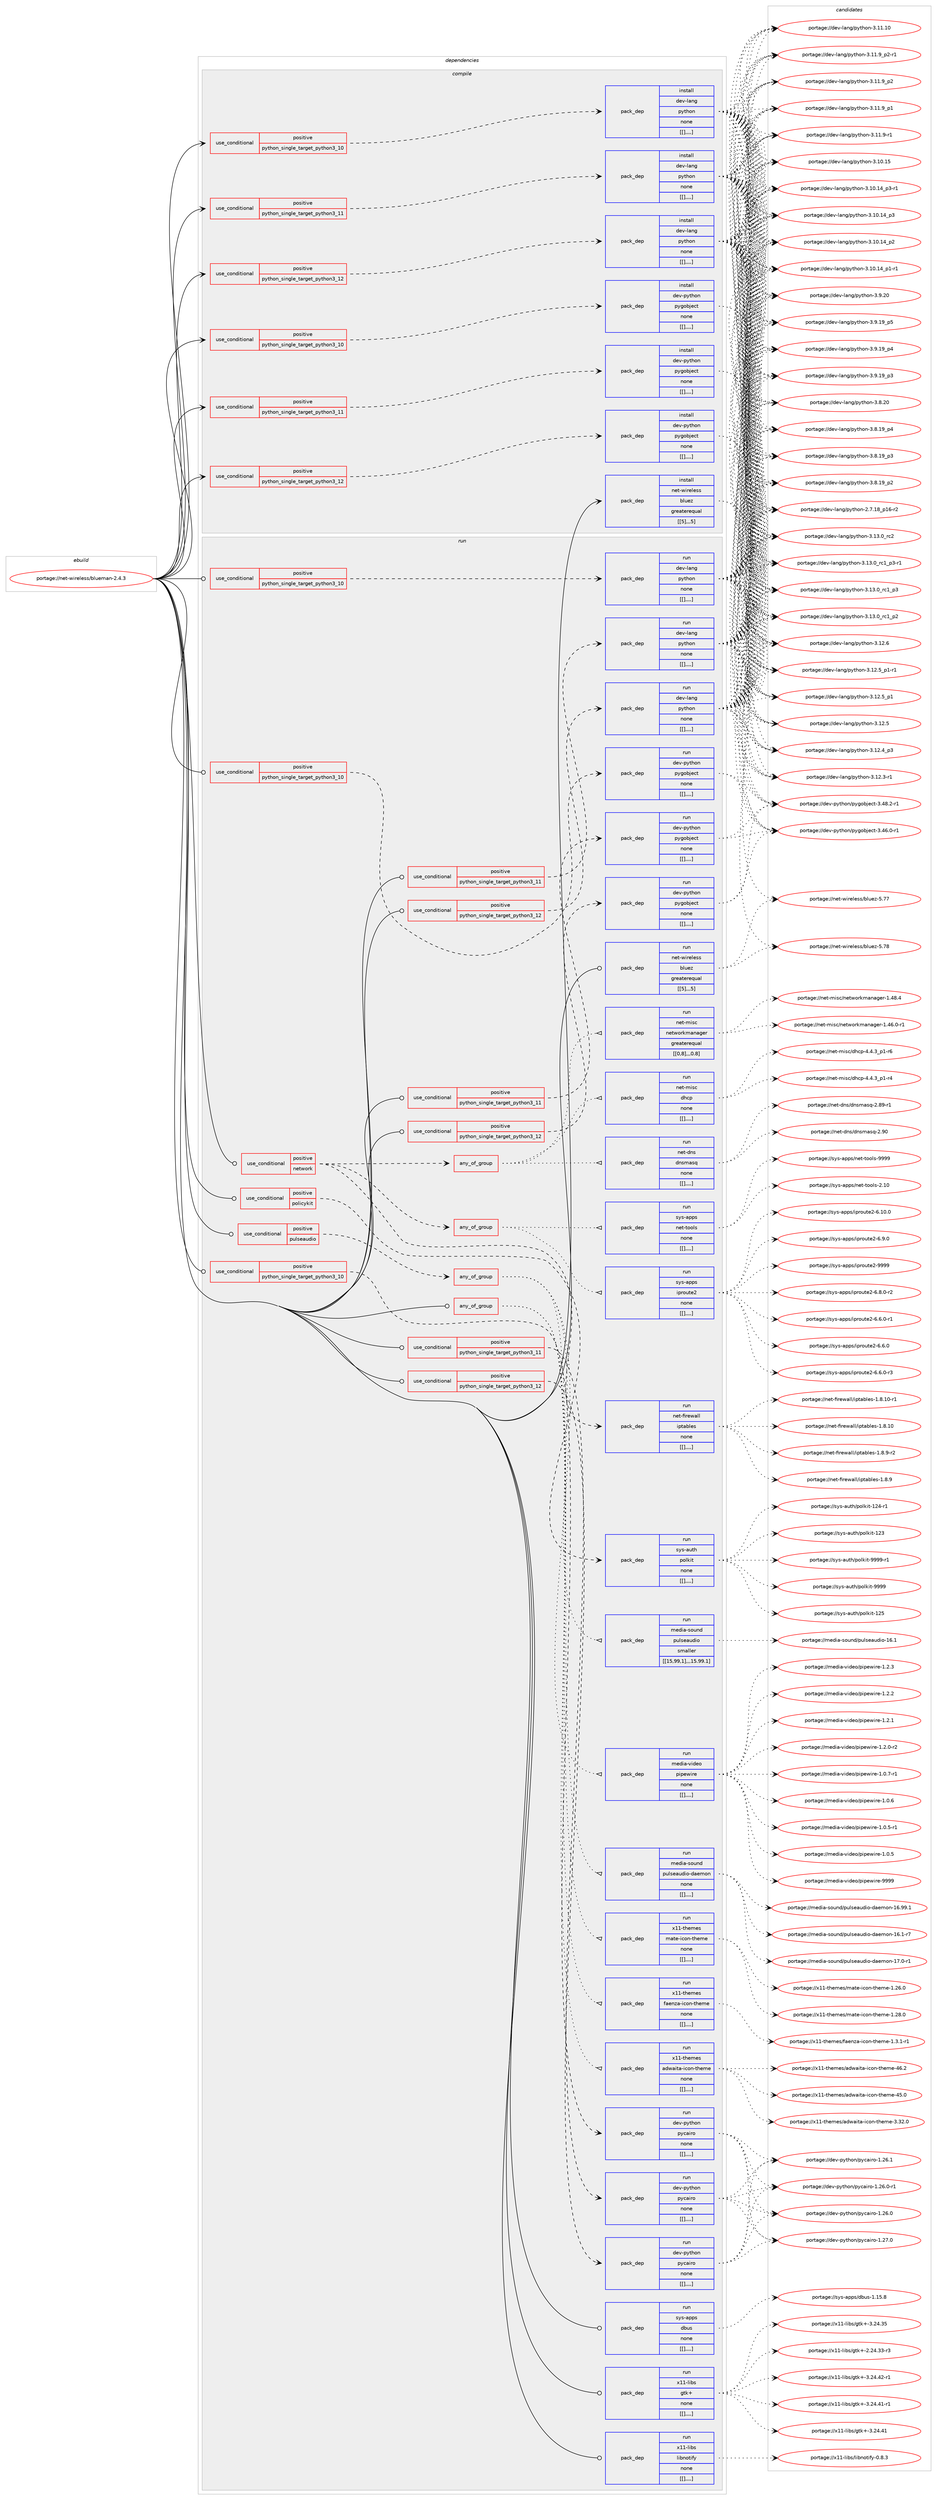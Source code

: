 digraph prolog {

# *************
# Graph options
# *************

newrank=true;
concentrate=true;
compound=true;
graph [rankdir=LR,fontname=Helvetica,fontsize=10,ranksep=1.5];#, ranksep=2.5, nodesep=0.2];
edge  [arrowhead=vee];
node  [fontname=Helvetica,fontsize=10];

# **********
# The ebuild
# **********

subgraph cluster_leftcol {
color=gray;
label=<<i>ebuild</i>>;
id [label="portage://net-wireless/blueman-2.4.3", color=red, width=4, href="../net-wireless/blueman-2.4.3.svg"];
}

# ****************
# The dependencies
# ****************

subgraph cluster_midcol {
color=gray;
label=<<i>dependencies</i>>;
subgraph cluster_compile {
fillcolor="#eeeeee";
style=filled;
label=<<i>compile</i>>;
subgraph cond106501 {
dependency404061 [label=<<TABLE BORDER="0" CELLBORDER="1" CELLSPACING="0" CELLPADDING="4"><TR><TD ROWSPAN="3" CELLPADDING="10">use_conditional</TD></TR><TR><TD>positive</TD></TR><TR><TD>python_single_target_python3_10</TD></TR></TABLE>>, shape=none, color=red];
subgraph pack294614 {
dependency404062 [label=<<TABLE BORDER="0" CELLBORDER="1" CELLSPACING="0" CELLPADDING="4" WIDTH="220"><TR><TD ROWSPAN="6" CELLPADDING="30">pack_dep</TD></TR><TR><TD WIDTH="110">install</TD></TR><TR><TD>dev-lang</TD></TR><TR><TD>python</TD></TR><TR><TD>none</TD></TR><TR><TD>[[],,,,]</TD></TR></TABLE>>, shape=none, color=blue];
}
dependency404061:e -> dependency404062:w [weight=20,style="dashed",arrowhead="vee"];
}
id:e -> dependency404061:w [weight=20,style="solid",arrowhead="vee"];
subgraph cond106502 {
dependency404063 [label=<<TABLE BORDER="0" CELLBORDER="1" CELLSPACING="0" CELLPADDING="4"><TR><TD ROWSPAN="3" CELLPADDING="10">use_conditional</TD></TR><TR><TD>positive</TD></TR><TR><TD>python_single_target_python3_10</TD></TR></TABLE>>, shape=none, color=red];
subgraph pack294615 {
dependency404064 [label=<<TABLE BORDER="0" CELLBORDER="1" CELLSPACING="0" CELLPADDING="4" WIDTH="220"><TR><TD ROWSPAN="6" CELLPADDING="30">pack_dep</TD></TR><TR><TD WIDTH="110">install</TD></TR><TR><TD>dev-python</TD></TR><TR><TD>pygobject</TD></TR><TR><TD>none</TD></TR><TR><TD>[[],,,,]</TD></TR></TABLE>>, shape=none, color=blue];
}
dependency404063:e -> dependency404064:w [weight=20,style="dashed",arrowhead="vee"];
}
id:e -> dependency404063:w [weight=20,style="solid",arrowhead="vee"];
subgraph cond106503 {
dependency404065 [label=<<TABLE BORDER="0" CELLBORDER="1" CELLSPACING="0" CELLPADDING="4"><TR><TD ROWSPAN="3" CELLPADDING="10">use_conditional</TD></TR><TR><TD>positive</TD></TR><TR><TD>python_single_target_python3_11</TD></TR></TABLE>>, shape=none, color=red];
subgraph pack294616 {
dependency404066 [label=<<TABLE BORDER="0" CELLBORDER="1" CELLSPACING="0" CELLPADDING="4" WIDTH="220"><TR><TD ROWSPAN="6" CELLPADDING="30">pack_dep</TD></TR><TR><TD WIDTH="110">install</TD></TR><TR><TD>dev-lang</TD></TR><TR><TD>python</TD></TR><TR><TD>none</TD></TR><TR><TD>[[],,,,]</TD></TR></TABLE>>, shape=none, color=blue];
}
dependency404065:e -> dependency404066:w [weight=20,style="dashed",arrowhead="vee"];
}
id:e -> dependency404065:w [weight=20,style="solid",arrowhead="vee"];
subgraph cond106504 {
dependency404067 [label=<<TABLE BORDER="0" CELLBORDER="1" CELLSPACING="0" CELLPADDING="4"><TR><TD ROWSPAN="3" CELLPADDING="10">use_conditional</TD></TR><TR><TD>positive</TD></TR><TR><TD>python_single_target_python3_11</TD></TR></TABLE>>, shape=none, color=red];
subgraph pack294617 {
dependency404068 [label=<<TABLE BORDER="0" CELLBORDER="1" CELLSPACING="0" CELLPADDING="4" WIDTH="220"><TR><TD ROWSPAN="6" CELLPADDING="30">pack_dep</TD></TR><TR><TD WIDTH="110">install</TD></TR><TR><TD>dev-python</TD></TR><TR><TD>pygobject</TD></TR><TR><TD>none</TD></TR><TR><TD>[[],,,,]</TD></TR></TABLE>>, shape=none, color=blue];
}
dependency404067:e -> dependency404068:w [weight=20,style="dashed",arrowhead="vee"];
}
id:e -> dependency404067:w [weight=20,style="solid",arrowhead="vee"];
subgraph cond106505 {
dependency404069 [label=<<TABLE BORDER="0" CELLBORDER="1" CELLSPACING="0" CELLPADDING="4"><TR><TD ROWSPAN="3" CELLPADDING="10">use_conditional</TD></TR><TR><TD>positive</TD></TR><TR><TD>python_single_target_python3_12</TD></TR></TABLE>>, shape=none, color=red];
subgraph pack294618 {
dependency404070 [label=<<TABLE BORDER="0" CELLBORDER="1" CELLSPACING="0" CELLPADDING="4" WIDTH="220"><TR><TD ROWSPAN="6" CELLPADDING="30">pack_dep</TD></TR><TR><TD WIDTH="110">install</TD></TR><TR><TD>dev-lang</TD></TR><TR><TD>python</TD></TR><TR><TD>none</TD></TR><TR><TD>[[],,,,]</TD></TR></TABLE>>, shape=none, color=blue];
}
dependency404069:e -> dependency404070:w [weight=20,style="dashed",arrowhead="vee"];
}
id:e -> dependency404069:w [weight=20,style="solid",arrowhead="vee"];
subgraph cond106506 {
dependency404071 [label=<<TABLE BORDER="0" CELLBORDER="1" CELLSPACING="0" CELLPADDING="4"><TR><TD ROWSPAN="3" CELLPADDING="10">use_conditional</TD></TR><TR><TD>positive</TD></TR><TR><TD>python_single_target_python3_12</TD></TR></TABLE>>, shape=none, color=red];
subgraph pack294619 {
dependency404072 [label=<<TABLE BORDER="0" CELLBORDER="1" CELLSPACING="0" CELLPADDING="4" WIDTH="220"><TR><TD ROWSPAN="6" CELLPADDING="30">pack_dep</TD></TR><TR><TD WIDTH="110">install</TD></TR><TR><TD>dev-python</TD></TR><TR><TD>pygobject</TD></TR><TR><TD>none</TD></TR><TR><TD>[[],,,,]</TD></TR></TABLE>>, shape=none, color=blue];
}
dependency404071:e -> dependency404072:w [weight=20,style="dashed",arrowhead="vee"];
}
id:e -> dependency404071:w [weight=20,style="solid",arrowhead="vee"];
subgraph pack294620 {
dependency404073 [label=<<TABLE BORDER="0" CELLBORDER="1" CELLSPACING="0" CELLPADDING="4" WIDTH="220"><TR><TD ROWSPAN="6" CELLPADDING="30">pack_dep</TD></TR><TR><TD WIDTH="110">install</TD></TR><TR><TD>net-wireless</TD></TR><TR><TD>bluez</TD></TR><TR><TD>greaterequal</TD></TR><TR><TD>[[5],,,5]</TD></TR></TABLE>>, shape=none, color=blue];
}
id:e -> dependency404073:w [weight=20,style="solid",arrowhead="vee"];
}
subgraph cluster_compileandrun {
fillcolor="#eeeeee";
style=filled;
label=<<i>compile and run</i>>;
}
subgraph cluster_run {
fillcolor="#eeeeee";
style=filled;
label=<<i>run</i>>;
subgraph any2757 {
dependency404074 [label=<<TABLE BORDER="0" CELLBORDER="1" CELLSPACING="0" CELLPADDING="4"><TR><TD CELLPADDING="10">any_of_group</TD></TR></TABLE>>, shape=none, color=red];subgraph pack294621 {
dependency404075 [label=<<TABLE BORDER="0" CELLBORDER="1" CELLSPACING="0" CELLPADDING="4" WIDTH="220"><TR><TD ROWSPAN="6" CELLPADDING="30">pack_dep</TD></TR><TR><TD WIDTH="110">run</TD></TR><TR><TD>x11-themes</TD></TR><TR><TD>adwaita-icon-theme</TD></TR><TR><TD>none</TD></TR><TR><TD>[[],,,,]</TD></TR></TABLE>>, shape=none, color=blue];
}
dependency404074:e -> dependency404075:w [weight=20,style="dotted",arrowhead="oinv"];
subgraph pack294622 {
dependency404076 [label=<<TABLE BORDER="0" CELLBORDER="1" CELLSPACING="0" CELLPADDING="4" WIDTH="220"><TR><TD ROWSPAN="6" CELLPADDING="30">pack_dep</TD></TR><TR><TD WIDTH="110">run</TD></TR><TR><TD>x11-themes</TD></TR><TR><TD>faenza-icon-theme</TD></TR><TR><TD>none</TD></TR><TR><TD>[[],,,,]</TD></TR></TABLE>>, shape=none, color=blue];
}
dependency404074:e -> dependency404076:w [weight=20,style="dotted",arrowhead="oinv"];
subgraph pack294623 {
dependency404077 [label=<<TABLE BORDER="0" CELLBORDER="1" CELLSPACING="0" CELLPADDING="4" WIDTH="220"><TR><TD ROWSPAN="6" CELLPADDING="30">pack_dep</TD></TR><TR><TD WIDTH="110">run</TD></TR><TR><TD>x11-themes</TD></TR><TR><TD>mate-icon-theme</TD></TR><TR><TD>none</TD></TR><TR><TD>[[],,,,]</TD></TR></TABLE>>, shape=none, color=blue];
}
dependency404074:e -> dependency404077:w [weight=20,style="dotted",arrowhead="oinv"];
}
id:e -> dependency404074:w [weight=20,style="solid",arrowhead="odot"];
subgraph cond106507 {
dependency404078 [label=<<TABLE BORDER="0" CELLBORDER="1" CELLSPACING="0" CELLPADDING="4"><TR><TD ROWSPAN="3" CELLPADDING="10">use_conditional</TD></TR><TR><TD>positive</TD></TR><TR><TD>network</TD></TR></TABLE>>, shape=none, color=red];
subgraph pack294624 {
dependency404079 [label=<<TABLE BORDER="0" CELLBORDER="1" CELLSPACING="0" CELLPADDING="4" WIDTH="220"><TR><TD ROWSPAN="6" CELLPADDING="30">pack_dep</TD></TR><TR><TD WIDTH="110">run</TD></TR><TR><TD>net-firewall</TD></TR><TR><TD>iptables</TD></TR><TR><TD>none</TD></TR><TR><TD>[[],,,,]</TD></TR></TABLE>>, shape=none, color=blue];
}
dependency404078:e -> dependency404079:w [weight=20,style="dashed",arrowhead="vee"];
subgraph any2758 {
dependency404080 [label=<<TABLE BORDER="0" CELLBORDER="1" CELLSPACING="0" CELLPADDING="4"><TR><TD CELLPADDING="10">any_of_group</TD></TR></TABLE>>, shape=none, color=red];subgraph pack294625 {
dependency404081 [label=<<TABLE BORDER="0" CELLBORDER="1" CELLSPACING="0" CELLPADDING="4" WIDTH="220"><TR><TD ROWSPAN="6" CELLPADDING="30">pack_dep</TD></TR><TR><TD WIDTH="110">run</TD></TR><TR><TD>sys-apps</TD></TR><TR><TD>net-tools</TD></TR><TR><TD>none</TD></TR><TR><TD>[[],,,,]</TD></TR></TABLE>>, shape=none, color=blue];
}
dependency404080:e -> dependency404081:w [weight=20,style="dotted",arrowhead="oinv"];
subgraph pack294626 {
dependency404082 [label=<<TABLE BORDER="0" CELLBORDER="1" CELLSPACING="0" CELLPADDING="4" WIDTH="220"><TR><TD ROWSPAN="6" CELLPADDING="30">pack_dep</TD></TR><TR><TD WIDTH="110">run</TD></TR><TR><TD>sys-apps</TD></TR><TR><TD>iproute2</TD></TR><TR><TD>none</TD></TR><TR><TD>[[],,,,]</TD></TR></TABLE>>, shape=none, color=blue];
}
dependency404080:e -> dependency404082:w [weight=20,style="dotted",arrowhead="oinv"];
}
dependency404078:e -> dependency404080:w [weight=20,style="dashed",arrowhead="vee"];
subgraph any2759 {
dependency404083 [label=<<TABLE BORDER="0" CELLBORDER="1" CELLSPACING="0" CELLPADDING="4"><TR><TD CELLPADDING="10">any_of_group</TD></TR></TABLE>>, shape=none, color=red];subgraph pack294627 {
dependency404084 [label=<<TABLE BORDER="0" CELLBORDER="1" CELLSPACING="0" CELLPADDING="4" WIDTH="220"><TR><TD ROWSPAN="6" CELLPADDING="30">pack_dep</TD></TR><TR><TD WIDTH="110">run</TD></TR><TR><TD>net-dns</TD></TR><TR><TD>dnsmasq</TD></TR><TR><TD>none</TD></TR><TR><TD>[[],,,,]</TD></TR></TABLE>>, shape=none, color=blue];
}
dependency404083:e -> dependency404084:w [weight=20,style="dotted",arrowhead="oinv"];
subgraph pack294628 {
dependency404085 [label=<<TABLE BORDER="0" CELLBORDER="1" CELLSPACING="0" CELLPADDING="4" WIDTH="220"><TR><TD ROWSPAN="6" CELLPADDING="30">pack_dep</TD></TR><TR><TD WIDTH="110">run</TD></TR><TR><TD>net-misc</TD></TR><TR><TD>dhcp</TD></TR><TR><TD>none</TD></TR><TR><TD>[[],,,,]</TD></TR></TABLE>>, shape=none, color=blue];
}
dependency404083:e -> dependency404085:w [weight=20,style="dotted",arrowhead="oinv"];
subgraph pack294629 {
dependency404086 [label=<<TABLE BORDER="0" CELLBORDER="1" CELLSPACING="0" CELLPADDING="4" WIDTH="220"><TR><TD ROWSPAN="6" CELLPADDING="30">pack_dep</TD></TR><TR><TD WIDTH="110">run</TD></TR><TR><TD>net-misc</TD></TR><TR><TD>networkmanager</TD></TR><TR><TD>greaterequal</TD></TR><TR><TD>[[0,8],,,0.8]</TD></TR></TABLE>>, shape=none, color=blue];
}
dependency404083:e -> dependency404086:w [weight=20,style="dotted",arrowhead="oinv"];
}
dependency404078:e -> dependency404083:w [weight=20,style="dashed",arrowhead="vee"];
}
id:e -> dependency404078:w [weight=20,style="solid",arrowhead="odot"];
subgraph cond106508 {
dependency404087 [label=<<TABLE BORDER="0" CELLBORDER="1" CELLSPACING="0" CELLPADDING="4"><TR><TD ROWSPAN="3" CELLPADDING="10">use_conditional</TD></TR><TR><TD>positive</TD></TR><TR><TD>policykit</TD></TR></TABLE>>, shape=none, color=red];
subgraph pack294630 {
dependency404088 [label=<<TABLE BORDER="0" CELLBORDER="1" CELLSPACING="0" CELLPADDING="4" WIDTH="220"><TR><TD ROWSPAN="6" CELLPADDING="30">pack_dep</TD></TR><TR><TD WIDTH="110">run</TD></TR><TR><TD>sys-auth</TD></TR><TR><TD>polkit</TD></TR><TR><TD>none</TD></TR><TR><TD>[[],,,,]</TD></TR></TABLE>>, shape=none, color=blue];
}
dependency404087:e -> dependency404088:w [weight=20,style="dashed",arrowhead="vee"];
}
id:e -> dependency404087:w [weight=20,style="solid",arrowhead="odot"];
subgraph cond106509 {
dependency404089 [label=<<TABLE BORDER="0" CELLBORDER="1" CELLSPACING="0" CELLPADDING="4"><TR><TD ROWSPAN="3" CELLPADDING="10">use_conditional</TD></TR><TR><TD>positive</TD></TR><TR><TD>pulseaudio</TD></TR></TABLE>>, shape=none, color=red];
subgraph any2760 {
dependency404090 [label=<<TABLE BORDER="0" CELLBORDER="1" CELLSPACING="0" CELLPADDING="4"><TR><TD CELLPADDING="10">any_of_group</TD></TR></TABLE>>, shape=none, color=red];subgraph pack294631 {
dependency404091 [label=<<TABLE BORDER="0" CELLBORDER="1" CELLSPACING="0" CELLPADDING="4" WIDTH="220"><TR><TD ROWSPAN="6" CELLPADDING="30">pack_dep</TD></TR><TR><TD WIDTH="110">run</TD></TR><TR><TD>media-sound</TD></TR><TR><TD>pulseaudio-daemon</TD></TR><TR><TD>none</TD></TR><TR><TD>[[],,,,]</TD></TR></TABLE>>, shape=none, color=blue];
}
dependency404090:e -> dependency404091:w [weight=20,style="dotted",arrowhead="oinv"];
subgraph pack294632 {
dependency404092 [label=<<TABLE BORDER="0" CELLBORDER="1" CELLSPACING="0" CELLPADDING="4" WIDTH="220"><TR><TD ROWSPAN="6" CELLPADDING="30">pack_dep</TD></TR><TR><TD WIDTH="110">run</TD></TR><TR><TD>media-video</TD></TR><TR><TD>pipewire</TD></TR><TR><TD>none</TD></TR><TR><TD>[[],,,,]</TD></TR></TABLE>>, shape=none, color=blue];
}
dependency404090:e -> dependency404092:w [weight=20,style="dotted",arrowhead="oinv"];
subgraph pack294633 {
dependency404093 [label=<<TABLE BORDER="0" CELLBORDER="1" CELLSPACING="0" CELLPADDING="4" WIDTH="220"><TR><TD ROWSPAN="6" CELLPADDING="30">pack_dep</TD></TR><TR><TD WIDTH="110">run</TD></TR><TR><TD>media-sound</TD></TR><TR><TD>pulseaudio</TD></TR><TR><TD>smaller</TD></TR><TR><TD>[[15,99,1],,,15.99.1]</TD></TR></TABLE>>, shape=none, color=blue];
}
dependency404090:e -> dependency404093:w [weight=20,style="dotted",arrowhead="oinv"];
}
dependency404089:e -> dependency404090:w [weight=20,style="dashed",arrowhead="vee"];
}
id:e -> dependency404089:w [weight=20,style="solid",arrowhead="odot"];
subgraph cond106510 {
dependency404094 [label=<<TABLE BORDER="0" CELLBORDER="1" CELLSPACING="0" CELLPADDING="4"><TR><TD ROWSPAN="3" CELLPADDING="10">use_conditional</TD></TR><TR><TD>positive</TD></TR><TR><TD>python_single_target_python3_10</TD></TR></TABLE>>, shape=none, color=red];
subgraph pack294634 {
dependency404095 [label=<<TABLE BORDER="0" CELLBORDER="1" CELLSPACING="0" CELLPADDING="4" WIDTH="220"><TR><TD ROWSPAN="6" CELLPADDING="30">pack_dep</TD></TR><TR><TD WIDTH="110">run</TD></TR><TR><TD>dev-lang</TD></TR><TR><TD>python</TD></TR><TR><TD>none</TD></TR><TR><TD>[[],,,,]</TD></TR></TABLE>>, shape=none, color=blue];
}
dependency404094:e -> dependency404095:w [weight=20,style="dashed",arrowhead="vee"];
}
id:e -> dependency404094:w [weight=20,style="solid",arrowhead="odot"];
subgraph cond106511 {
dependency404096 [label=<<TABLE BORDER="0" CELLBORDER="1" CELLSPACING="0" CELLPADDING="4"><TR><TD ROWSPAN="3" CELLPADDING="10">use_conditional</TD></TR><TR><TD>positive</TD></TR><TR><TD>python_single_target_python3_10</TD></TR></TABLE>>, shape=none, color=red];
subgraph pack294635 {
dependency404097 [label=<<TABLE BORDER="0" CELLBORDER="1" CELLSPACING="0" CELLPADDING="4" WIDTH="220"><TR><TD ROWSPAN="6" CELLPADDING="30">pack_dep</TD></TR><TR><TD WIDTH="110">run</TD></TR><TR><TD>dev-python</TD></TR><TR><TD>pycairo</TD></TR><TR><TD>none</TD></TR><TR><TD>[[],,,,]</TD></TR></TABLE>>, shape=none, color=blue];
}
dependency404096:e -> dependency404097:w [weight=20,style="dashed",arrowhead="vee"];
}
id:e -> dependency404096:w [weight=20,style="solid",arrowhead="odot"];
subgraph cond106512 {
dependency404098 [label=<<TABLE BORDER="0" CELLBORDER="1" CELLSPACING="0" CELLPADDING="4"><TR><TD ROWSPAN="3" CELLPADDING="10">use_conditional</TD></TR><TR><TD>positive</TD></TR><TR><TD>python_single_target_python3_10</TD></TR></TABLE>>, shape=none, color=red];
subgraph pack294636 {
dependency404099 [label=<<TABLE BORDER="0" CELLBORDER="1" CELLSPACING="0" CELLPADDING="4" WIDTH="220"><TR><TD ROWSPAN="6" CELLPADDING="30">pack_dep</TD></TR><TR><TD WIDTH="110">run</TD></TR><TR><TD>dev-python</TD></TR><TR><TD>pygobject</TD></TR><TR><TD>none</TD></TR><TR><TD>[[],,,,]</TD></TR></TABLE>>, shape=none, color=blue];
}
dependency404098:e -> dependency404099:w [weight=20,style="dashed",arrowhead="vee"];
}
id:e -> dependency404098:w [weight=20,style="solid",arrowhead="odot"];
subgraph cond106513 {
dependency404100 [label=<<TABLE BORDER="0" CELLBORDER="1" CELLSPACING="0" CELLPADDING="4"><TR><TD ROWSPAN="3" CELLPADDING="10">use_conditional</TD></TR><TR><TD>positive</TD></TR><TR><TD>python_single_target_python3_11</TD></TR></TABLE>>, shape=none, color=red];
subgraph pack294637 {
dependency404101 [label=<<TABLE BORDER="0" CELLBORDER="1" CELLSPACING="0" CELLPADDING="4" WIDTH="220"><TR><TD ROWSPAN="6" CELLPADDING="30">pack_dep</TD></TR><TR><TD WIDTH="110">run</TD></TR><TR><TD>dev-lang</TD></TR><TR><TD>python</TD></TR><TR><TD>none</TD></TR><TR><TD>[[],,,,]</TD></TR></TABLE>>, shape=none, color=blue];
}
dependency404100:e -> dependency404101:w [weight=20,style="dashed",arrowhead="vee"];
}
id:e -> dependency404100:w [weight=20,style="solid",arrowhead="odot"];
subgraph cond106514 {
dependency404102 [label=<<TABLE BORDER="0" CELLBORDER="1" CELLSPACING="0" CELLPADDING="4"><TR><TD ROWSPAN="3" CELLPADDING="10">use_conditional</TD></TR><TR><TD>positive</TD></TR><TR><TD>python_single_target_python3_11</TD></TR></TABLE>>, shape=none, color=red];
subgraph pack294638 {
dependency404103 [label=<<TABLE BORDER="0" CELLBORDER="1" CELLSPACING="0" CELLPADDING="4" WIDTH="220"><TR><TD ROWSPAN="6" CELLPADDING="30">pack_dep</TD></TR><TR><TD WIDTH="110">run</TD></TR><TR><TD>dev-python</TD></TR><TR><TD>pycairo</TD></TR><TR><TD>none</TD></TR><TR><TD>[[],,,,]</TD></TR></TABLE>>, shape=none, color=blue];
}
dependency404102:e -> dependency404103:w [weight=20,style="dashed",arrowhead="vee"];
}
id:e -> dependency404102:w [weight=20,style="solid",arrowhead="odot"];
subgraph cond106515 {
dependency404104 [label=<<TABLE BORDER="0" CELLBORDER="1" CELLSPACING="0" CELLPADDING="4"><TR><TD ROWSPAN="3" CELLPADDING="10">use_conditional</TD></TR><TR><TD>positive</TD></TR><TR><TD>python_single_target_python3_11</TD></TR></TABLE>>, shape=none, color=red];
subgraph pack294639 {
dependency404105 [label=<<TABLE BORDER="0" CELLBORDER="1" CELLSPACING="0" CELLPADDING="4" WIDTH="220"><TR><TD ROWSPAN="6" CELLPADDING="30">pack_dep</TD></TR><TR><TD WIDTH="110">run</TD></TR><TR><TD>dev-python</TD></TR><TR><TD>pygobject</TD></TR><TR><TD>none</TD></TR><TR><TD>[[],,,,]</TD></TR></TABLE>>, shape=none, color=blue];
}
dependency404104:e -> dependency404105:w [weight=20,style="dashed",arrowhead="vee"];
}
id:e -> dependency404104:w [weight=20,style="solid",arrowhead="odot"];
subgraph cond106516 {
dependency404106 [label=<<TABLE BORDER="0" CELLBORDER="1" CELLSPACING="0" CELLPADDING="4"><TR><TD ROWSPAN="3" CELLPADDING="10">use_conditional</TD></TR><TR><TD>positive</TD></TR><TR><TD>python_single_target_python3_12</TD></TR></TABLE>>, shape=none, color=red];
subgraph pack294640 {
dependency404107 [label=<<TABLE BORDER="0" CELLBORDER="1" CELLSPACING="0" CELLPADDING="4" WIDTH="220"><TR><TD ROWSPAN="6" CELLPADDING="30">pack_dep</TD></TR><TR><TD WIDTH="110">run</TD></TR><TR><TD>dev-lang</TD></TR><TR><TD>python</TD></TR><TR><TD>none</TD></TR><TR><TD>[[],,,,]</TD></TR></TABLE>>, shape=none, color=blue];
}
dependency404106:e -> dependency404107:w [weight=20,style="dashed",arrowhead="vee"];
}
id:e -> dependency404106:w [weight=20,style="solid",arrowhead="odot"];
subgraph cond106517 {
dependency404108 [label=<<TABLE BORDER="0" CELLBORDER="1" CELLSPACING="0" CELLPADDING="4"><TR><TD ROWSPAN="3" CELLPADDING="10">use_conditional</TD></TR><TR><TD>positive</TD></TR><TR><TD>python_single_target_python3_12</TD></TR></TABLE>>, shape=none, color=red];
subgraph pack294641 {
dependency404109 [label=<<TABLE BORDER="0" CELLBORDER="1" CELLSPACING="0" CELLPADDING="4" WIDTH="220"><TR><TD ROWSPAN="6" CELLPADDING="30">pack_dep</TD></TR><TR><TD WIDTH="110">run</TD></TR><TR><TD>dev-python</TD></TR><TR><TD>pycairo</TD></TR><TR><TD>none</TD></TR><TR><TD>[[],,,,]</TD></TR></TABLE>>, shape=none, color=blue];
}
dependency404108:e -> dependency404109:w [weight=20,style="dashed",arrowhead="vee"];
}
id:e -> dependency404108:w [weight=20,style="solid",arrowhead="odot"];
subgraph cond106518 {
dependency404110 [label=<<TABLE BORDER="0" CELLBORDER="1" CELLSPACING="0" CELLPADDING="4"><TR><TD ROWSPAN="3" CELLPADDING="10">use_conditional</TD></TR><TR><TD>positive</TD></TR><TR><TD>python_single_target_python3_12</TD></TR></TABLE>>, shape=none, color=red];
subgraph pack294642 {
dependency404111 [label=<<TABLE BORDER="0" CELLBORDER="1" CELLSPACING="0" CELLPADDING="4" WIDTH="220"><TR><TD ROWSPAN="6" CELLPADDING="30">pack_dep</TD></TR><TR><TD WIDTH="110">run</TD></TR><TR><TD>dev-python</TD></TR><TR><TD>pygobject</TD></TR><TR><TD>none</TD></TR><TR><TD>[[],,,,]</TD></TR></TABLE>>, shape=none, color=blue];
}
dependency404110:e -> dependency404111:w [weight=20,style="dashed",arrowhead="vee"];
}
id:e -> dependency404110:w [weight=20,style="solid",arrowhead="odot"];
subgraph pack294643 {
dependency404112 [label=<<TABLE BORDER="0" CELLBORDER="1" CELLSPACING="0" CELLPADDING="4" WIDTH="220"><TR><TD ROWSPAN="6" CELLPADDING="30">pack_dep</TD></TR><TR><TD WIDTH="110">run</TD></TR><TR><TD>net-wireless</TD></TR><TR><TD>bluez</TD></TR><TR><TD>greaterequal</TD></TR><TR><TD>[[5],,,5]</TD></TR></TABLE>>, shape=none, color=blue];
}
id:e -> dependency404112:w [weight=20,style="solid",arrowhead="odot"];
subgraph pack294644 {
dependency404113 [label=<<TABLE BORDER="0" CELLBORDER="1" CELLSPACING="0" CELLPADDING="4" WIDTH="220"><TR><TD ROWSPAN="6" CELLPADDING="30">pack_dep</TD></TR><TR><TD WIDTH="110">run</TD></TR><TR><TD>sys-apps</TD></TR><TR><TD>dbus</TD></TR><TR><TD>none</TD></TR><TR><TD>[[],,,,]</TD></TR></TABLE>>, shape=none, color=blue];
}
id:e -> dependency404113:w [weight=20,style="solid",arrowhead="odot"];
subgraph pack294645 {
dependency404114 [label=<<TABLE BORDER="0" CELLBORDER="1" CELLSPACING="0" CELLPADDING="4" WIDTH="220"><TR><TD ROWSPAN="6" CELLPADDING="30">pack_dep</TD></TR><TR><TD WIDTH="110">run</TD></TR><TR><TD>x11-libs</TD></TR><TR><TD>gtk+</TD></TR><TR><TD>none</TD></TR><TR><TD>[[],,,,]</TD></TR></TABLE>>, shape=none, color=blue];
}
id:e -> dependency404114:w [weight=20,style="solid",arrowhead="odot"];
subgraph pack294646 {
dependency404115 [label=<<TABLE BORDER="0" CELLBORDER="1" CELLSPACING="0" CELLPADDING="4" WIDTH="220"><TR><TD ROWSPAN="6" CELLPADDING="30">pack_dep</TD></TR><TR><TD WIDTH="110">run</TD></TR><TR><TD>x11-libs</TD></TR><TR><TD>libnotify</TD></TR><TR><TD>none</TD></TR><TR><TD>[[],,,,]</TD></TR></TABLE>>, shape=none, color=blue];
}
id:e -> dependency404115:w [weight=20,style="solid",arrowhead="odot"];
}
}

# **************
# The candidates
# **************

subgraph cluster_choices {
rank=same;
color=gray;
label=<<i>candidates</i>>;

subgraph choice294614 {
color=black;
nodesep=1;
choice10010111845108971101034711212111610411111045514649514648951149950 [label="portage://dev-lang/python-3.13.0_rc2", color=red, width=4,href="../dev-lang/python-3.13.0_rc2.svg"];
choice1001011184510897110103471121211161041111104551464951464895114994995112514511449 [label="portage://dev-lang/python-3.13.0_rc1_p3-r1", color=red, width=4,href="../dev-lang/python-3.13.0_rc1_p3-r1.svg"];
choice100101118451089711010347112121116104111110455146495146489511499499511251 [label="portage://dev-lang/python-3.13.0_rc1_p3", color=red, width=4,href="../dev-lang/python-3.13.0_rc1_p3.svg"];
choice100101118451089711010347112121116104111110455146495146489511499499511250 [label="portage://dev-lang/python-3.13.0_rc1_p2", color=red, width=4,href="../dev-lang/python-3.13.0_rc1_p2.svg"];
choice10010111845108971101034711212111610411111045514649504654 [label="portage://dev-lang/python-3.12.6", color=red, width=4,href="../dev-lang/python-3.12.6.svg"];
choice1001011184510897110103471121211161041111104551464950465395112494511449 [label="portage://dev-lang/python-3.12.5_p1-r1", color=red, width=4,href="../dev-lang/python-3.12.5_p1-r1.svg"];
choice100101118451089711010347112121116104111110455146495046539511249 [label="portage://dev-lang/python-3.12.5_p1", color=red, width=4,href="../dev-lang/python-3.12.5_p1.svg"];
choice10010111845108971101034711212111610411111045514649504653 [label="portage://dev-lang/python-3.12.5", color=red, width=4,href="../dev-lang/python-3.12.5.svg"];
choice100101118451089711010347112121116104111110455146495046529511251 [label="portage://dev-lang/python-3.12.4_p3", color=red, width=4,href="../dev-lang/python-3.12.4_p3.svg"];
choice100101118451089711010347112121116104111110455146495046514511449 [label="portage://dev-lang/python-3.12.3-r1", color=red, width=4,href="../dev-lang/python-3.12.3-r1.svg"];
choice1001011184510897110103471121211161041111104551464949464948 [label="portage://dev-lang/python-3.11.10", color=red, width=4,href="../dev-lang/python-3.11.10.svg"];
choice1001011184510897110103471121211161041111104551464949465795112504511449 [label="portage://dev-lang/python-3.11.9_p2-r1", color=red, width=4,href="../dev-lang/python-3.11.9_p2-r1.svg"];
choice100101118451089711010347112121116104111110455146494946579511250 [label="portage://dev-lang/python-3.11.9_p2", color=red, width=4,href="../dev-lang/python-3.11.9_p2.svg"];
choice100101118451089711010347112121116104111110455146494946579511249 [label="portage://dev-lang/python-3.11.9_p1", color=red, width=4,href="../dev-lang/python-3.11.9_p1.svg"];
choice100101118451089711010347112121116104111110455146494946574511449 [label="portage://dev-lang/python-3.11.9-r1", color=red, width=4,href="../dev-lang/python-3.11.9-r1.svg"];
choice1001011184510897110103471121211161041111104551464948464953 [label="portage://dev-lang/python-3.10.15", color=red, width=4,href="../dev-lang/python-3.10.15.svg"];
choice100101118451089711010347112121116104111110455146494846495295112514511449 [label="portage://dev-lang/python-3.10.14_p3-r1", color=red, width=4,href="../dev-lang/python-3.10.14_p3-r1.svg"];
choice10010111845108971101034711212111610411111045514649484649529511251 [label="portage://dev-lang/python-3.10.14_p3", color=red, width=4,href="../dev-lang/python-3.10.14_p3.svg"];
choice10010111845108971101034711212111610411111045514649484649529511250 [label="portage://dev-lang/python-3.10.14_p2", color=red, width=4,href="../dev-lang/python-3.10.14_p2.svg"];
choice100101118451089711010347112121116104111110455146494846495295112494511449 [label="portage://dev-lang/python-3.10.14_p1-r1", color=red, width=4,href="../dev-lang/python-3.10.14_p1-r1.svg"];
choice10010111845108971101034711212111610411111045514657465048 [label="portage://dev-lang/python-3.9.20", color=red, width=4,href="../dev-lang/python-3.9.20.svg"];
choice100101118451089711010347112121116104111110455146574649579511253 [label="portage://dev-lang/python-3.9.19_p5", color=red, width=4,href="../dev-lang/python-3.9.19_p5.svg"];
choice100101118451089711010347112121116104111110455146574649579511252 [label="portage://dev-lang/python-3.9.19_p4", color=red, width=4,href="../dev-lang/python-3.9.19_p4.svg"];
choice100101118451089711010347112121116104111110455146574649579511251 [label="portage://dev-lang/python-3.9.19_p3", color=red, width=4,href="../dev-lang/python-3.9.19_p3.svg"];
choice10010111845108971101034711212111610411111045514656465048 [label="portage://dev-lang/python-3.8.20", color=red, width=4,href="../dev-lang/python-3.8.20.svg"];
choice100101118451089711010347112121116104111110455146564649579511252 [label="portage://dev-lang/python-3.8.19_p4", color=red, width=4,href="../dev-lang/python-3.8.19_p4.svg"];
choice100101118451089711010347112121116104111110455146564649579511251 [label="portage://dev-lang/python-3.8.19_p3", color=red, width=4,href="../dev-lang/python-3.8.19_p3.svg"];
choice100101118451089711010347112121116104111110455146564649579511250 [label="portage://dev-lang/python-3.8.19_p2", color=red, width=4,href="../dev-lang/python-3.8.19_p2.svg"];
choice100101118451089711010347112121116104111110455046554649569511249544511450 [label="portage://dev-lang/python-2.7.18_p16-r2", color=red, width=4,href="../dev-lang/python-2.7.18_p16-r2.svg"];
dependency404062:e -> choice10010111845108971101034711212111610411111045514649514648951149950:w [style=dotted,weight="100"];
dependency404062:e -> choice1001011184510897110103471121211161041111104551464951464895114994995112514511449:w [style=dotted,weight="100"];
dependency404062:e -> choice100101118451089711010347112121116104111110455146495146489511499499511251:w [style=dotted,weight="100"];
dependency404062:e -> choice100101118451089711010347112121116104111110455146495146489511499499511250:w [style=dotted,weight="100"];
dependency404062:e -> choice10010111845108971101034711212111610411111045514649504654:w [style=dotted,weight="100"];
dependency404062:e -> choice1001011184510897110103471121211161041111104551464950465395112494511449:w [style=dotted,weight="100"];
dependency404062:e -> choice100101118451089711010347112121116104111110455146495046539511249:w [style=dotted,weight="100"];
dependency404062:e -> choice10010111845108971101034711212111610411111045514649504653:w [style=dotted,weight="100"];
dependency404062:e -> choice100101118451089711010347112121116104111110455146495046529511251:w [style=dotted,weight="100"];
dependency404062:e -> choice100101118451089711010347112121116104111110455146495046514511449:w [style=dotted,weight="100"];
dependency404062:e -> choice1001011184510897110103471121211161041111104551464949464948:w [style=dotted,weight="100"];
dependency404062:e -> choice1001011184510897110103471121211161041111104551464949465795112504511449:w [style=dotted,weight="100"];
dependency404062:e -> choice100101118451089711010347112121116104111110455146494946579511250:w [style=dotted,weight="100"];
dependency404062:e -> choice100101118451089711010347112121116104111110455146494946579511249:w [style=dotted,weight="100"];
dependency404062:e -> choice100101118451089711010347112121116104111110455146494946574511449:w [style=dotted,weight="100"];
dependency404062:e -> choice1001011184510897110103471121211161041111104551464948464953:w [style=dotted,weight="100"];
dependency404062:e -> choice100101118451089711010347112121116104111110455146494846495295112514511449:w [style=dotted,weight="100"];
dependency404062:e -> choice10010111845108971101034711212111610411111045514649484649529511251:w [style=dotted,weight="100"];
dependency404062:e -> choice10010111845108971101034711212111610411111045514649484649529511250:w [style=dotted,weight="100"];
dependency404062:e -> choice100101118451089711010347112121116104111110455146494846495295112494511449:w [style=dotted,weight="100"];
dependency404062:e -> choice10010111845108971101034711212111610411111045514657465048:w [style=dotted,weight="100"];
dependency404062:e -> choice100101118451089711010347112121116104111110455146574649579511253:w [style=dotted,weight="100"];
dependency404062:e -> choice100101118451089711010347112121116104111110455146574649579511252:w [style=dotted,weight="100"];
dependency404062:e -> choice100101118451089711010347112121116104111110455146574649579511251:w [style=dotted,weight="100"];
dependency404062:e -> choice10010111845108971101034711212111610411111045514656465048:w [style=dotted,weight="100"];
dependency404062:e -> choice100101118451089711010347112121116104111110455146564649579511252:w [style=dotted,weight="100"];
dependency404062:e -> choice100101118451089711010347112121116104111110455146564649579511251:w [style=dotted,weight="100"];
dependency404062:e -> choice100101118451089711010347112121116104111110455146564649579511250:w [style=dotted,weight="100"];
dependency404062:e -> choice100101118451089711010347112121116104111110455046554649569511249544511450:w [style=dotted,weight="100"];
}
subgraph choice294615 {
color=black;
nodesep=1;
choice10010111845112121116104111110471121211031119810610199116455146525646504511449 [label="portage://dev-python/pygobject-3.48.2-r1", color=red, width=4,href="../dev-python/pygobject-3.48.2-r1.svg"];
choice10010111845112121116104111110471121211031119810610199116455146525446484511449 [label="portage://dev-python/pygobject-3.46.0-r1", color=red, width=4,href="../dev-python/pygobject-3.46.0-r1.svg"];
dependency404064:e -> choice10010111845112121116104111110471121211031119810610199116455146525646504511449:w [style=dotted,weight="100"];
dependency404064:e -> choice10010111845112121116104111110471121211031119810610199116455146525446484511449:w [style=dotted,weight="100"];
}
subgraph choice294616 {
color=black;
nodesep=1;
choice10010111845108971101034711212111610411111045514649514648951149950 [label="portage://dev-lang/python-3.13.0_rc2", color=red, width=4,href="../dev-lang/python-3.13.0_rc2.svg"];
choice1001011184510897110103471121211161041111104551464951464895114994995112514511449 [label="portage://dev-lang/python-3.13.0_rc1_p3-r1", color=red, width=4,href="../dev-lang/python-3.13.0_rc1_p3-r1.svg"];
choice100101118451089711010347112121116104111110455146495146489511499499511251 [label="portage://dev-lang/python-3.13.0_rc1_p3", color=red, width=4,href="../dev-lang/python-3.13.0_rc1_p3.svg"];
choice100101118451089711010347112121116104111110455146495146489511499499511250 [label="portage://dev-lang/python-3.13.0_rc1_p2", color=red, width=4,href="../dev-lang/python-3.13.0_rc1_p2.svg"];
choice10010111845108971101034711212111610411111045514649504654 [label="portage://dev-lang/python-3.12.6", color=red, width=4,href="../dev-lang/python-3.12.6.svg"];
choice1001011184510897110103471121211161041111104551464950465395112494511449 [label="portage://dev-lang/python-3.12.5_p1-r1", color=red, width=4,href="../dev-lang/python-3.12.5_p1-r1.svg"];
choice100101118451089711010347112121116104111110455146495046539511249 [label="portage://dev-lang/python-3.12.5_p1", color=red, width=4,href="../dev-lang/python-3.12.5_p1.svg"];
choice10010111845108971101034711212111610411111045514649504653 [label="portage://dev-lang/python-3.12.5", color=red, width=4,href="../dev-lang/python-3.12.5.svg"];
choice100101118451089711010347112121116104111110455146495046529511251 [label="portage://dev-lang/python-3.12.4_p3", color=red, width=4,href="../dev-lang/python-3.12.4_p3.svg"];
choice100101118451089711010347112121116104111110455146495046514511449 [label="portage://dev-lang/python-3.12.3-r1", color=red, width=4,href="../dev-lang/python-3.12.3-r1.svg"];
choice1001011184510897110103471121211161041111104551464949464948 [label="portage://dev-lang/python-3.11.10", color=red, width=4,href="../dev-lang/python-3.11.10.svg"];
choice1001011184510897110103471121211161041111104551464949465795112504511449 [label="portage://dev-lang/python-3.11.9_p2-r1", color=red, width=4,href="../dev-lang/python-3.11.9_p2-r1.svg"];
choice100101118451089711010347112121116104111110455146494946579511250 [label="portage://dev-lang/python-3.11.9_p2", color=red, width=4,href="../dev-lang/python-3.11.9_p2.svg"];
choice100101118451089711010347112121116104111110455146494946579511249 [label="portage://dev-lang/python-3.11.9_p1", color=red, width=4,href="../dev-lang/python-3.11.9_p1.svg"];
choice100101118451089711010347112121116104111110455146494946574511449 [label="portage://dev-lang/python-3.11.9-r1", color=red, width=4,href="../dev-lang/python-3.11.9-r1.svg"];
choice1001011184510897110103471121211161041111104551464948464953 [label="portage://dev-lang/python-3.10.15", color=red, width=4,href="../dev-lang/python-3.10.15.svg"];
choice100101118451089711010347112121116104111110455146494846495295112514511449 [label="portage://dev-lang/python-3.10.14_p3-r1", color=red, width=4,href="../dev-lang/python-3.10.14_p3-r1.svg"];
choice10010111845108971101034711212111610411111045514649484649529511251 [label="portage://dev-lang/python-3.10.14_p3", color=red, width=4,href="../dev-lang/python-3.10.14_p3.svg"];
choice10010111845108971101034711212111610411111045514649484649529511250 [label="portage://dev-lang/python-3.10.14_p2", color=red, width=4,href="../dev-lang/python-3.10.14_p2.svg"];
choice100101118451089711010347112121116104111110455146494846495295112494511449 [label="portage://dev-lang/python-3.10.14_p1-r1", color=red, width=4,href="../dev-lang/python-3.10.14_p1-r1.svg"];
choice10010111845108971101034711212111610411111045514657465048 [label="portage://dev-lang/python-3.9.20", color=red, width=4,href="../dev-lang/python-3.9.20.svg"];
choice100101118451089711010347112121116104111110455146574649579511253 [label="portage://dev-lang/python-3.9.19_p5", color=red, width=4,href="../dev-lang/python-3.9.19_p5.svg"];
choice100101118451089711010347112121116104111110455146574649579511252 [label="portage://dev-lang/python-3.9.19_p4", color=red, width=4,href="../dev-lang/python-3.9.19_p4.svg"];
choice100101118451089711010347112121116104111110455146574649579511251 [label="portage://dev-lang/python-3.9.19_p3", color=red, width=4,href="../dev-lang/python-3.9.19_p3.svg"];
choice10010111845108971101034711212111610411111045514656465048 [label="portage://dev-lang/python-3.8.20", color=red, width=4,href="../dev-lang/python-3.8.20.svg"];
choice100101118451089711010347112121116104111110455146564649579511252 [label="portage://dev-lang/python-3.8.19_p4", color=red, width=4,href="../dev-lang/python-3.8.19_p4.svg"];
choice100101118451089711010347112121116104111110455146564649579511251 [label="portage://dev-lang/python-3.8.19_p3", color=red, width=4,href="../dev-lang/python-3.8.19_p3.svg"];
choice100101118451089711010347112121116104111110455146564649579511250 [label="portage://dev-lang/python-3.8.19_p2", color=red, width=4,href="../dev-lang/python-3.8.19_p2.svg"];
choice100101118451089711010347112121116104111110455046554649569511249544511450 [label="portage://dev-lang/python-2.7.18_p16-r2", color=red, width=4,href="../dev-lang/python-2.7.18_p16-r2.svg"];
dependency404066:e -> choice10010111845108971101034711212111610411111045514649514648951149950:w [style=dotted,weight="100"];
dependency404066:e -> choice1001011184510897110103471121211161041111104551464951464895114994995112514511449:w [style=dotted,weight="100"];
dependency404066:e -> choice100101118451089711010347112121116104111110455146495146489511499499511251:w [style=dotted,weight="100"];
dependency404066:e -> choice100101118451089711010347112121116104111110455146495146489511499499511250:w [style=dotted,weight="100"];
dependency404066:e -> choice10010111845108971101034711212111610411111045514649504654:w [style=dotted,weight="100"];
dependency404066:e -> choice1001011184510897110103471121211161041111104551464950465395112494511449:w [style=dotted,weight="100"];
dependency404066:e -> choice100101118451089711010347112121116104111110455146495046539511249:w [style=dotted,weight="100"];
dependency404066:e -> choice10010111845108971101034711212111610411111045514649504653:w [style=dotted,weight="100"];
dependency404066:e -> choice100101118451089711010347112121116104111110455146495046529511251:w [style=dotted,weight="100"];
dependency404066:e -> choice100101118451089711010347112121116104111110455146495046514511449:w [style=dotted,weight="100"];
dependency404066:e -> choice1001011184510897110103471121211161041111104551464949464948:w [style=dotted,weight="100"];
dependency404066:e -> choice1001011184510897110103471121211161041111104551464949465795112504511449:w [style=dotted,weight="100"];
dependency404066:e -> choice100101118451089711010347112121116104111110455146494946579511250:w [style=dotted,weight="100"];
dependency404066:e -> choice100101118451089711010347112121116104111110455146494946579511249:w [style=dotted,weight="100"];
dependency404066:e -> choice100101118451089711010347112121116104111110455146494946574511449:w [style=dotted,weight="100"];
dependency404066:e -> choice1001011184510897110103471121211161041111104551464948464953:w [style=dotted,weight="100"];
dependency404066:e -> choice100101118451089711010347112121116104111110455146494846495295112514511449:w [style=dotted,weight="100"];
dependency404066:e -> choice10010111845108971101034711212111610411111045514649484649529511251:w [style=dotted,weight="100"];
dependency404066:e -> choice10010111845108971101034711212111610411111045514649484649529511250:w [style=dotted,weight="100"];
dependency404066:e -> choice100101118451089711010347112121116104111110455146494846495295112494511449:w [style=dotted,weight="100"];
dependency404066:e -> choice10010111845108971101034711212111610411111045514657465048:w [style=dotted,weight="100"];
dependency404066:e -> choice100101118451089711010347112121116104111110455146574649579511253:w [style=dotted,weight="100"];
dependency404066:e -> choice100101118451089711010347112121116104111110455146574649579511252:w [style=dotted,weight="100"];
dependency404066:e -> choice100101118451089711010347112121116104111110455146574649579511251:w [style=dotted,weight="100"];
dependency404066:e -> choice10010111845108971101034711212111610411111045514656465048:w [style=dotted,weight="100"];
dependency404066:e -> choice100101118451089711010347112121116104111110455146564649579511252:w [style=dotted,weight="100"];
dependency404066:e -> choice100101118451089711010347112121116104111110455146564649579511251:w [style=dotted,weight="100"];
dependency404066:e -> choice100101118451089711010347112121116104111110455146564649579511250:w [style=dotted,weight="100"];
dependency404066:e -> choice100101118451089711010347112121116104111110455046554649569511249544511450:w [style=dotted,weight="100"];
}
subgraph choice294617 {
color=black;
nodesep=1;
choice10010111845112121116104111110471121211031119810610199116455146525646504511449 [label="portage://dev-python/pygobject-3.48.2-r1", color=red, width=4,href="../dev-python/pygobject-3.48.2-r1.svg"];
choice10010111845112121116104111110471121211031119810610199116455146525446484511449 [label="portage://dev-python/pygobject-3.46.0-r1", color=red, width=4,href="../dev-python/pygobject-3.46.0-r1.svg"];
dependency404068:e -> choice10010111845112121116104111110471121211031119810610199116455146525646504511449:w [style=dotted,weight="100"];
dependency404068:e -> choice10010111845112121116104111110471121211031119810610199116455146525446484511449:w [style=dotted,weight="100"];
}
subgraph choice294618 {
color=black;
nodesep=1;
choice10010111845108971101034711212111610411111045514649514648951149950 [label="portage://dev-lang/python-3.13.0_rc2", color=red, width=4,href="../dev-lang/python-3.13.0_rc2.svg"];
choice1001011184510897110103471121211161041111104551464951464895114994995112514511449 [label="portage://dev-lang/python-3.13.0_rc1_p3-r1", color=red, width=4,href="../dev-lang/python-3.13.0_rc1_p3-r1.svg"];
choice100101118451089711010347112121116104111110455146495146489511499499511251 [label="portage://dev-lang/python-3.13.0_rc1_p3", color=red, width=4,href="../dev-lang/python-3.13.0_rc1_p3.svg"];
choice100101118451089711010347112121116104111110455146495146489511499499511250 [label="portage://dev-lang/python-3.13.0_rc1_p2", color=red, width=4,href="../dev-lang/python-3.13.0_rc1_p2.svg"];
choice10010111845108971101034711212111610411111045514649504654 [label="portage://dev-lang/python-3.12.6", color=red, width=4,href="../dev-lang/python-3.12.6.svg"];
choice1001011184510897110103471121211161041111104551464950465395112494511449 [label="portage://dev-lang/python-3.12.5_p1-r1", color=red, width=4,href="../dev-lang/python-3.12.5_p1-r1.svg"];
choice100101118451089711010347112121116104111110455146495046539511249 [label="portage://dev-lang/python-3.12.5_p1", color=red, width=4,href="../dev-lang/python-3.12.5_p1.svg"];
choice10010111845108971101034711212111610411111045514649504653 [label="portage://dev-lang/python-3.12.5", color=red, width=4,href="../dev-lang/python-3.12.5.svg"];
choice100101118451089711010347112121116104111110455146495046529511251 [label="portage://dev-lang/python-3.12.4_p3", color=red, width=4,href="../dev-lang/python-3.12.4_p3.svg"];
choice100101118451089711010347112121116104111110455146495046514511449 [label="portage://dev-lang/python-3.12.3-r1", color=red, width=4,href="../dev-lang/python-3.12.3-r1.svg"];
choice1001011184510897110103471121211161041111104551464949464948 [label="portage://dev-lang/python-3.11.10", color=red, width=4,href="../dev-lang/python-3.11.10.svg"];
choice1001011184510897110103471121211161041111104551464949465795112504511449 [label="portage://dev-lang/python-3.11.9_p2-r1", color=red, width=4,href="../dev-lang/python-3.11.9_p2-r1.svg"];
choice100101118451089711010347112121116104111110455146494946579511250 [label="portage://dev-lang/python-3.11.9_p2", color=red, width=4,href="../dev-lang/python-3.11.9_p2.svg"];
choice100101118451089711010347112121116104111110455146494946579511249 [label="portage://dev-lang/python-3.11.9_p1", color=red, width=4,href="../dev-lang/python-3.11.9_p1.svg"];
choice100101118451089711010347112121116104111110455146494946574511449 [label="portage://dev-lang/python-3.11.9-r1", color=red, width=4,href="../dev-lang/python-3.11.9-r1.svg"];
choice1001011184510897110103471121211161041111104551464948464953 [label="portage://dev-lang/python-3.10.15", color=red, width=4,href="../dev-lang/python-3.10.15.svg"];
choice100101118451089711010347112121116104111110455146494846495295112514511449 [label="portage://dev-lang/python-3.10.14_p3-r1", color=red, width=4,href="../dev-lang/python-3.10.14_p3-r1.svg"];
choice10010111845108971101034711212111610411111045514649484649529511251 [label="portage://dev-lang/python-3.10.14_p3", color=red, width=4,href="../dev-lang/python-3.10.14_p3.svg"];
choice10010111845108971101034711212111610411111045514649484649529511250 [label="portage://dev-lang/python-3.10.14_p2", color=red, width=4,href="../dev-lang/python-3.10.14_p2.svg"];
choice100101118451089711010347112121116104111110455146494846495295112494511449 [label="portage://dev-lang/python-3.10.14_p1-r1", color=red, width=4,href="../dev-lang/python-3.10.14_p1-r1.svg"];
choice10010111845108971101034711212111610411111045514657465048 [label="portage://dev-lang/python-3.9.20", color=red, width=4,href="../dev-lang/python-3.9.20.svg"];
choice100101118451089711010347112121116104111110455146574649579511253 [label="portage://dev-lang/python-3.9.19_p5", color=red, width=4,href="../dev-lang/python-3.9.19_p5.svg"];
choice100101118451089711010347112121116104111110455146574649579511252 [label="portage://dev-lang/python-3.9.19_p4", color=red, width=4,href="../dev-lang/python-3.9.19_p4.svg"];
choice100101118451089711010347112121116104111110455146574649579511251 [label="portage://dev-lang/python-3.9.19_p3", color=red, width=4,href="../dev-lang/python-3.9.19_p3.svg"];
choice10010111845108971101034711212111610411111045514656465048 [label="portage://dev-lang/python-3.8.20", color=red, width=4,href="../dev-lang/python-3.8.20.svg"];
choice100101118451089711010347112121116104111110455146564649579511252 [label="portage://dev-lang/python-3.8.19_p4", color=red, width=4,href="../dev-lang/python-3.8.19_p4.svg"];
choice100101118451089711010347112121116104111110455146564649579511251 [label="portage://dev-lang/python-3.8.19_p3", color=red, width=4,href="../dev-lang/python-3.8.19_p3.svg"];
choice100101118451089711010347112121116104111110455146564649579511250 [label="portage://dev-lang/python-3.8.19_p2", color=red, width=4,href="../dev-lang/python-3.8.19_p2.svg"];
choice100101118451089711010347112121116104111110455046554649569511249544511450 [label="portage://dev-lang/python-2.7.18_p16-r2", color=red, width=4,href="../dev-lang/python-2.7.18_p16-r2.svg"];
dependency404070:e -> choice10010111845108971101034711212111610411111045514649514648951149950:w [style=dotted,weight="100"];
dependency404070:e -> choice1001011184510897110103471121211161041111104551464951464895114994995112514511449:w [style=dotted,weight="100"];
dependency404070:e -> choice100101118451089711010347112121116104111110455146495146489511499499511251:w [style=dotted,weight="100"];
dependency404070:e -> choice100101118451089711010347112121116104111110455146495146489511499499511250:w [style=dotted,weight="100"];
dependency404070:e -> choice10010111845108971101034711212111610411111045514649504654:w [style=dotted,weight="100"];
dependency404070:e -> choice1001011184510897110103471121211161041111104551464950465395112494511449:w [style=dotted,weight="100"];
dependency404070:e -> choice100101118451089711010347112121116104111110455146495046539511249:w [style=dotted,weight="100"];
dependency404070:e -> choice10010111845108971101034711212111610411111045514649504653:w [style=dotted,weight="100"];
dependency404070:e -> choice100101118451089711010347112121116104111110455146495046529511251:w [style=dotted,weight="100"];
dependency404070:e -> choice100101118451089711010347112121116104111110455146495046514511449:w [style=dotted,weight="100"];
dependency404070:e -> choice1001011184510897110103471121211161041111104551464949464948:w [style=dotted,weight="100"];
dependency404070:e -> choice1001011184510897110103471121211161041111104551464949465795112504511449:w [style=dotted,weight="100"];
dependency404070:e -> choice100101118451089711010347112121116104111110455146494946579511250:w [style=dotted,weight="100"];
dependency404070:e -> choice100101118451089711010347112121116104111110455146494946579511249:w [style=dotted,weight="100"];
dependency404070:e -> choice100101118451089711010347112121116104111110455146494946574511449:w [style=dotted,weight="100"];
dependency404070:e -> choice1001011184510897110103471121211161041111104551464948464953:w [style=dotted,weight="100"];
dependency404070:e -> choice100101118451089711010347112121116104111110455146494846495295112514511449:w [style=dotted,weight="100"];
dependency404070:e -> choice10010111845108971101034711212111610411111045514649484649529511251:w [style=dotted,weight="100"];
dependency404070:e -> choice10010111845108971101034711212111610411111045514649484649529511250:w [style=dotted,weight="100"];
dependency404070:e -> choice100101118451089711010347112121116104111110455146494846495295112494511449:w [style=dotted,weight="100"];
dependency404070:e -> choice10010111845108971101034711212111610411111045514657465048:w [style=dotted,weight="100"];
dependency404070:e -> choice100101118451089711010347112121116104111110455146574649579511253:w [style=dotted,weight="100"];
dependency404070:e -> choice100101118451089711010347112121116104111110455146574649579511252:w [style=dotted,weight="100"];
dependency404070:e -> choice100101118451089711010347112121116104111110455146574649579511251:w [style=dotted,weight="100"];
dependency404070:e -> choice10010111845108971101034711212111610411111045514656465048:w [style=dotted,weight="100"];
dependency404070:e -> choice100101118451089711010347112121116104111110455146564649579511252:w [style=dotted,weight="100"];
dependency404070:e -> choice100101118451089711010347112121116104111110455146564649579511251:w [style=dotted,weight="100"];
dependency404070:e -> choice100101118451089711010347112121116104111110455146564649579511250:w [style=dotted,weight="100"];
dependency404070:e -> choice100101118451089711010347112121116104111110455046554649569511249544511450:w [style=dotted,weight="100"];
}
subgraph choice294619 {
color=black;
nodesep=1;
choice10010111845112121116104111110471121211031119810610199116455146525646504511449 [label="portage://dev-python/pygobject-3.48.2-r1", color=red, width=4,href="../dev-python/pygobject-3.48.2-r1.svg"];
choice10010111845112121116104111110471121211031119810610199116455146525446484511449 [label="portage://dev-python/pygobject-3.46.0-r1", color=red, width=4,href="../dev-python/pygobject-3.46.0-r1.svg"];
dependency404072:e -> choice10010111845112121116104111110471121211031119810610199116455146525646504511449:w [style=dotted,weight="100"];
dependency404072:e -> choice10010111845112121116104111110471121211031119810610199116455146525446484511449:w [style=dotted,weight="100"];
}
subgraph choice294620 {
color=black;
nodesep=1;
choice1101011164511910511410110810111511547981081171011224553465556 [label="portage://net-wireless/bluez-5.78", color=red, width=4,href="../net-wireless/bluez-5.78.svg"];
choice1101011164511910511410110810111511547981081171011224553465555 [label="portage://net-wireless/bluez-5.77", color=red, width=4,href="../net-wireless/bluez-5.77.svg"];
dependency404073:e -> choice1101011164511910511410110810111511547981081171011224553465556:w [style=dotted,weight="100"];
dependency404073:e -> choice1101011164511910511410110810111511547981081171011224553465555:w [style=dotted,weight="100"];
}
subgraph choice294621 {
color=black;
nodesep=1;
choice120494945116104101109101115479710011997105116974510599111110451161041011091014552544650 [label="portage://x11-themes/adwaita-icon-theme-46.2", color=red, width=4,href="../x11-themes/adwaita-icon-theme-46.2.svg"];
choice120494945116104101109101115479710011997105116974510599111110451161041011091014552534648 [label="portage://x11-themes/adwaita-icon-theme-45.0", color=red, width=4,href="../x11-themes/adwaita-icon-theme-45.0.svg"];
choice1204949451161041011091011154797100119971051169745105991111104511610410110910145514651504648 [label="portage://x11-themes/adwaita-icon-theme-3.32.0", color=red, width=4,href="../x11-themes/adwaita-icon-theme-3.32.0.svg"];
dependency404075:e -> choice120494945116104101109101115479710011997105116974510599111110451161041011091014552544650:w [style=dotted,weight="100"];
dependency404075:e -> choice120494945116104101109101115479710011997105116974510599111110451161041011091014552534648:w [style=dotted,weight="100"];
dependency404075:e -> choice1204949451161041011091011154797100119971051169745105991111104511610410110910145514651504648:w [style=dotted,weight="100"];
}
subgraph choice294622 {
color=black;
nodesep=1;
choice1204949451161041011091011154710297101110122974510599111110451161041011091014549465146494511449 [label="portage://x11-themes/faenza-icon-theme-1.3.1-r1", color=red, width=4,href="../x11-themes/faenza-icon-theme-1.3.1-r1.svg"];
dependency404076:e -> choice1204949451161041011091011154710297101110122974510599111110451161041011091014549465146494511449:w [style=dotted,weight="100"];
}
subgraph choice294623 {
color=black;
nodesep=1;
choice120494945116104101109101115471099711610145105991111104511610410110910145494650564648 [label="portage://x11-themes/mate-icon-theme-1.28.0", color=red, width=4,href="../x11-themes/mate-icon-theme-1.28.0.svg"];
choice120494945116104101109101115471099711610145105991111104511610410110910145494650544648 [label="portage://x11-themes/mate-icon-theme-1.26.0", color=red, width=4,href="../x11-themes/mate-icon-theme-1.26.0.svg"];
dependency404077:e -> choice120494945116104101109101115471099711610145105991111104511610410110910145494650564648:w [style=dotted,weight="100"];
dependency404077:e -> choice120494945116104101109101115471099711610145105991111104511610410110910145494650544648:w [style=dotted,weight="100"];
}
subgraph choice294624 {
color=black;
nodesep=1;
choice1101011164510210511410111997108108471051121169798108101115454946564649484511449 [label="portage://net-firewall/iptables-1.8.10-r1", color=red, width=4,href="../net-firewall/iptables-1.8.10-r1.svg"];
choice110101116451021051141011199710810847105112116979810810111545494656464948 [label="portage://net-firewall/iptables-1.8.10", color=red, width=4,href="../net-firewall/iptables-1.8.10.svg"];
choice11010111645102105114101119971081084710511211697981081011154549465646574511450 [label="portage://net-firewall/iptables-1.8.9-r2", color=red, width=4,href="../net-firewall/iptables-1.8.9-r2.svg"];
choice1101011164510210511410111997108108471051121169798108101115454946564657 [label="portage://net-firewall/iptables-1.8.9", color=red, width=4,href="../net-firewall/iptables-1.8.9.svg"];
dependency404079:e -> choice1101011164510210511410111997108108471051121169798108101115454946564649484511449:w [style=dotted,weight="100"];
dependency404079:e -> choice110101116451021051141011199710810847105112116979810810111545494656464948:w [style=dotted,weight="100"];
dependency404079:e -> choice11010111645102105114101119971081084710511211697981081011154549465646574511450:w [style=dotted,weight="100"];
dependency404079:e -> choice1101011164510210511410111997108108471051121169798108101115454946564657:w [style=dotted,weight="100"];
}
subgraph choice294625 {
color=black;
nodesep=1;
choice115121115459711211211547110101116451161111111081154557575757 [label="portage://sys-apps/net-tools-9999", color=red, width=4,href="../sys-apps/net-tools-9999.svg"];
choice115121115459711211211547110101116451161111111081154550464948 [label="portage://sys-apps/net-tools-2.10", color=red, width=4,href="../sys-apps/net-tools-2.10.svg"];
dependency404081:e -> choice115121115459711211211547110101116451161111111081154557575757:w [style=dotted,weight="100"];
dependency404081:e -> choice115121115459711211211547110101116451161111111081154550464948:w [style=dotted,weight="100"];
}
subgraph choice294626 {
color=black;
nodesep=1;
choice115121115459711211211547105112114111117116101504557575757 [label="portage://sys-apps/iproute2-9999", color=red, width=4,href="../sys-apps/iproute2-9999.svg"];
choice1151211154597112112115471051121141111171161015045544649484648 [label="portage://sys-apps/iproute2-6.10.0", color=red, width=4,href="../sys-apps/iproute2-6.10.0.svg"];
choice11512111545971121121154710511211411111711610150455446574648 [label="portage://sys-apps/iproute2-6.9.0", color=red, width=4,href="../sys-apps/iproute2-6.9.0.svg"];
choice115121115459711211211547105112114111117116101504554465646484511450 [label="portage://sys-apps/iproute2-6.8.0-r2", color=red, width=4,href="../sys-apps/iproute2-6.8.0-r2.svg"];
choice115121115459711211211547105112114111117116101504554465446484511451 [label="portage://sys-apps/iproute2-6.6.0-r3", color=red, width=4,href="../sys-apps/iproute2-6.6.0-r3.svg"];
choice115121115459711211211547105112114111117116101504554465446484511449 [label="portage://sys-apps/iproute2-6.6.0-r1", color=red, width=4,href="../sys-apps/iproute2-6.6.0-r1.svg"];
choice11512111545971121121154710511211411111711610150455446544648 [label="portage://sys-apps/iproute2-6.6.0", color=red, width=4,href="../sys-apps/iproute2-6.6.0.svg"];
dependency404082:e -> choice115121115459711211211547105112114111117116101504557575757:w [style=dotted,weight="100"];
dependency404082:e -> choice1151211154597112112115471051121141111171161015045544649484648:w [style=dotted,weight="100"];
dependency404082:e -> choice11512111545971121121154710511211411111711610150455446574648:w [style=dotted,weight="100"];
dependency404082:e -> choice115121115459711211211547105112114111117116101504554465646484511450:w [style=dotted,weight="100"];
dependency404082:e -> choice115121115459711211211547105112114111117116101504554465446484511451:w [style=dotted,weight="100"];
dependency404082:e -> choice115121115459711211211547105112114111117116101504554465446484511449:w [style=dotted,weight="100"];
dependency404082:e -> choice11512111545971121121154710511211411111711610150455446544648:w [style=dotted,weight="100"];
}
subgraph choice294627 {
color=black;
nodesep=1;
choice1101011164510011011547100110115109971151134550465748 [label="portage://net-dns/dnsmasq-2.90", color=red, width=4,href="../net-dns/dnsmasq-2.90.svg"];
choice11010111645100110115471001101151099711511345504656574511449 [label="portage://net-dns/dnsmasq-2.89-r1", color=red, width=4,href="../net-dns/dnsmasq-2.89-r1.svg"];
dependency404084:e -> choice1101011164510011011547100110115109971151134550465748:w [style=dotted,weight="100"];
dependency404084:e -> choice11010111645100110115471001101151099711511345504656574511449:w [style=dotted,weight="100"];
}
subgraph choice294628 {
color=black;
nodesep=1;
choice1101011164510910511599471001049911245524652465195112494511454 [label="portage://net-misc/dhcp-4.4.3_p1-r6", color=red, width=4,href="../net-misc/dhcp-4.4.3_p1-r6.svg"];
choice1101011164510910511599471001049911245524652465195112494511452 [label="portage://net-misc/dhcp-4.4.3_p1-r4", color=red, width=4,href="../net-misc/dhcp-4.4.3_p1-r4.svg"];
dependency404085:e -> choice1101011164510910511599471001049911245524652465195112494511454:w [style=dotted,weight="100"];
dependency404085:e -> choice1101011164510910511599471001049911245524652465195112494511452:w [style=dotted,weight="100"];
}
subgraph choice294629 {
color=black;
nodesep=1;
choice110101116451091051159947110101116119111114107109971109710310111445494652564652 [label="portage://net-misc/networkmanager-1.48.4", color=red, width=4,href="../net-misc/networkmanager-1.48.4.svg"];
choice1101011164510910511599471101011161191111141071099711097103101114454946525446484511449 [label="portage://net-misc/networkmanager-1.46.0-r1", color=red, width=4,href="../net-misc/networkmanager-1.46.0-r1.svg"];
dependency404086:e -> choice110101116451091051159947110101116119111114107109971109710310111445494652564652:w [style=dotted,weight="100"];
dependency404086:e -> choice1101011164510910511599471101011161191111141071099711097103101114454946525446484511449:w [style=dotted,weight="100"];
}
subgraph choice294630 {
color=black;
nodesep=1;
choice11512111545971171161044711211110810710511645575757574511449 [label="portage://sys-auth/polkit-9999-r1", color=red, width=4,href="../sys-auth/polkit-9999-r1.svg"];
choice1151211154597117116104471121111081071051164557575757 [label="portage://sys-auth/polkit-9999", color=red, width=4,href="../sys-auth/polkit-9999.svg"];
choice11512111545971171161044711211110810710511645495053 [label="portage://sys-auth/polkit-125", color=red, width=4,href="../sys-auth/polkit-125.svg"];
choice115121115459711711610447112111108107105116454950524511449 [label="portage://sys-auth/polkit-124-r1", color=red, width=4,href="../sys-auth/polkit-124-r1.svg"];
choice11512111545971171161044711211110810710511645495051 [label="portage://sys-auth/polkit-123", color=red, width=4,href="../sys-auth/polkit-123.svg"];
dependency404088:e -> choice11512111545971171161044711211110810710511645575757574511449:w [style=dotted,weight="100"];
dependency404088:e -> choice1151211154597117116104471121111081071051164557575757:w [style=dotted,weight="100"];
dependency404088:e -> choice11512111545971171161044711211110810710511645495053:w [style=dotted,weight="100"];
dependency404088:e -> choice115121115459711711610447112111108107105116454950524511449:w [style=dotted,weight="100"];
dependency404088:e -> choice11512111545971171161044711211110810710511645495051:w [style=dotted,weight="100"];
}
subgraph choice294631 {
color=black;
nodesep=1;
choice10910110010597451151111171101004711211710811510197117100105111451009710110911111045495546484511449 [label="portage://media-sound/pulseaudio-daemon-17.0-r1", color=red, width=4,href="../media-sound/pulseaudio-daemon-17.0-r1.svg"];
choice1091011001059745115111117110100471121171081151019711710010511145100971011091111104549544657574649 [label="portage://media-sound/pulseaudio-daemon-16.99.1", color=red, width=4,href="../media-sound/pulseaudio-daemon-16.99.1.svg"];
choice10910110010597451151111171101004711211710811510197117100105111451009710110911111045495446494511455 [label="portage://media-sound/pulseaudio-daemon-16.1-r7", color=red, width=4,href="../media-sound/pulseaudio-daemon-16.1-r7.svg"];
dependency404091:e -> choice10910110010597451151111171101004711211710811510197117100105111451009710110911111045495546484511449:w [style=dotted,weight="100"];
dependency404091:e -> choice1091011001059745115111117110100471121171081151019711710010511145100971011091111104549544657574649:w [style=dotted,weight="100"];
dependency404091:e -> choice10910110010597451151111171101004711211710811510197117100105111451009710110911111045495446494511455:w [style=dotted,weight="100"];
}
subgraph choice294632 {
color=black;
nodesep=1;
choice1091011001059745118105100101111471121051121011191051141014557575757 [label="portage://media-video/pipewire-9999", color=red, width=4,href="../media-video/pipewire-9999.svg"];
choice109101100105974511810510010111147112105112101119105114101454946504651 [label="portage://media-video/pipewire-1.2.3", color=red, width=4,href="../media-video/pipewire-1.2.3.svg"];
choice109101100105974511810510010111147112105112101119105114101454946504650 [label="portage://media-video/pipewire-1.2.2", color=red, width=4,href="../media-video/pipewire-1.2.2.svg"];
choice109101100105974511810510010111147112105112101119105114101454946504649 [label="portage://media-video/pipewire-1.2.1", color=red, width=4,href="../media-video/pipewire-1.2.1.svg"];
choice1091011001059745118105100101111471121051121011191051141014549465046484511450 [label="portage://media-video/pipewire-1.2.0-r2", color=red, width=4,href="../media-video/pipewire-1.2.0-r2.svg"];
choice1091011001059745118105100101111471121051121011191051141014549464846554511449 [label="portage://media-video/pipewire-1.0.7-r1", color=red, width=4,href="../media-video/pipewire-1.0.7-r1.svg"];
choice109101100105974511810510010111147112105112101119105114101454946484654 [label="portage://media-video/pipewire-1.0.6", color=red, width=4,href="../media-video/pipewire-1.0.6.svg"];
choice1091011001059745118105100101111471121051121011191051141014549464846534511449 [label="portage://media-video/pipewire-1.0.5-r1", color=red, width=4,href="../media-video/pipewire-1.0.5-r1.svg"];
choice109101100105974511810510010111147112105112101119105114101454946484653 [label="portage://media-video/pipewire-1.0.5", color=red, width=4,href="../media-video/pipewire-1.0.5.svg"];
dependency404092:e -> choice1091011001059745118105100101111471121051121011191051141014557575757:w [style=dotted,weight="100"];
dependency404092:e -> choice109101100105974511810510010111147112105112101119105114101454946504651:w [style=dotted,weight="100"];
dependency404092:e -> choice109101100105974511810510010111147112105112101119105114101454946504650:w [style=dotted,weight="100"];
dependency404092:e -> choice109101100105974511810510010111147112105112101119105114101454946504649:w [style=dotted,weight="100"];
dependency404092:e -> choice1091011001059745118105100101111471121051121011191051141014549465046484511450:w [style=dotted,weight="100"];
dependency404092:e -> choice1091011001059745118105100101111471121051121011191051141014549464846554511449:w [style=dotted,weight="100"];
dependency404092:e -> choice109101100105974511810510010111147112105112101119105114101454946484654:w [style=dotted,weight="100"];
dependency404092:e -> choice1091011001059745118105100101111471121051121011191051141014549464846534511449:w [style=dotted,weight="100"];
dependency404092:e -> choice109101100105974511810510010111147112105112101119105114101454946484653:w [style=dotted,weight="100"];
}
subgraph choice294633 {
color=black;
nodesep=1;
choice109101100105974511511111711010047112117108115101971171001051114549544649 [label="portage://media-sound/pulseaudio-16.1", color=red, width=4,href="../media-sound/pulseaudio-16.1.svg"];
dependency404093:e -> choice109101100105974511511111711010047112117108115101971171001051114549544649:w [style=dotted,weight="100"];
}
subgraph choice294634 {
color=black;
nodesep=1;
choice10010111845108971101034711212111610411111045514649514648951149950 [label="portage://dev-lang/python-3.13.0_rc2", color=red, width=4,href="../dev-lang/python-3.13.0_rc2.svg"];
choice1001011184510897110103471121211161041111104551464951464895114994995112514511449 [label="portage://dev-lang/python-3.13.0_rc1_p3-r1", color=red, width=4,href="../dev-lang/python-3.13.0_rc1_p3-r1.svg"];
choice100101118451089711010347112121116104111110455146495146489511499499511251 [label="portage://dev-lang/python-3.13.0_rc1_p3", color=red, width=4,href="../dev-lang/python-3.13.0_rc1_p3.svg"];
choice100101118451089711010347112121116104111110455146495146489511499499511250 [label="portage://dev-lang/python-3.13.0_rc1_p2", color=red, width=4,href="../dev-lang/python-3.13.0_rc1_p2.svg"];
choice10010111845108971101034711212111610411111045514649504654 [label="portage://dev-lang/python-3.12.6", color=red, width=4,href="../dev-lang/python-3.12.6.svg"];
choice1001011184510897110103471121211161041111104551464950465395112494511449 [label="portage://dev-lang/python-3.12.5_p1-r1", color=red, width=4,href="../dev-lang/python-3.12.5_p1-r1.svg"];
choice100101118451089711010347112121116104111110455146495046539511249 [label="portage://dev-lang/python-3.12.5_p1", color=red, width=4,href="../dev-lang/python-3.12.5_p1.svg"];
choice10010111845108971101034711212111610411111045514649504653 [label="portage://dev-lang/python-3.12.5", color=red, width=4,href="../dev-lang/python-3.12.5.svg"];
choice100101118451089711010347112121116104111110455146495046529511251 [label="portage://dev-lang/python-3.12.4_p3", color=red, width=4,href="../dev-lang/python-3.12.4_p3.svg"];
choice100101118451089711010347112121116104111110455146495046514511449 [label="portage://dev-lang/python-3.12.3-r1", color=red, width=4,href="../dev-lang/python-3.12.3-r1.svg"];
choice1001011184510897110103471121211161041111104551464949464948 [label="portage://dev-lang/python-3.11.10", color=red, width=4,href="../dev-lang/python-3.11.10.svg"];
choice1001011184510897110103471121211161041111104551464949465795112504511449 [label="portage://dev-lang/python-3.11.9_p2-r1", color=red, width=4,href="../dev-lang/python-3.11.9_p2-r1.svg"];
choice100101118451089711010347112121116104111110455146494946579511250 [label="portage://dev-lang/python-3.11.9_p2", color=red, width=4,href="../dev-lang/python-3.11.9_p2.svg"];
choice100101118451089711010347112121116104111110455146494946579511249 [label="portage://dev-lang/python-3.11.9_p1", color=red, width=4,href="../dev-lang/python-3.11.9_p1.svg"];
choice100101118451089711010347112121116104111110455146494946574511449 [label="portage://dev-lang/python-3.11.9-r1", color=red, width=4,href="../dev-lang/python-3.11.9-r1.svg"];
choice1001011184510897110103471121211161041111104551464948464953 [label="portage://dev-lang/python-3.10.15", color=red, width=4,href="../dev-lang/python-3.10.15.svg"];
choice100101118451089711010347112121116104111110455146494846495295112514511449 [label="portage://dev-lang/python-3.10.14_p3-r1", color=red, width=4,href="../dev-lang/python-3.10.14_p3-r1.svg"];
choice10010111845108971101034711212111610411111045514649484649529511251 [label="portage://dev-lang/python-3.10.14_p3", color=red, width=4,href="../dev-lang/python-3.10.14_p3.svg"];
choice10010111845108971101034711212111610411111045514649484649529511250 [label="portage://dev-lang/python-3.10.14_p2", color=red, width=4,href="../dev-lang/python-3.10.14_p2.svg"];
choice100101118451089711010347112121116104111110455146494846495295112494511449 [label="portage://dev-lang/python-3.10.14_p1-r1", color=red, width=4,href="../dev-lang/python-3.10.14_p1-r1.svg"];
choice10010111845108971101034711212111610411111045514657465048 [label="portage://dev-lang/python-3.9.20", color=red, width=4,href="../dev-lang/python-3.9.20.svg"];
choice100101118451089711010347112121116104111110455146574649579511253 [label="portage://dev-lang/python-3.9.19_p5", color=red, width=4,href="../dev-lang/python-3.9.19_p5.svg"];
choice100101118451089711010347112121116104111110455146574649579511252 [label="portage://dev-lang/python-3.9.19_p4", color=red, width=4,href="../dev-lang/python-3.9.19_p4.svg"];
choice100101118451089711010347112121116104111110455146574649579511251 [label="portage://dev-lang/python-3.9.19_p3", color=red, width=4,href="../dev-lang/python-3.9.19_p3.svg"];
choice10010111845108971101034711212111610411111045514656465048 [label="portage://dev-lang/python-3.8.20", color=red, width=4,href="../dev-lang/python-3.8.20.svg"];
choice100101118451089711010347112121116104111110455146564649579511252 [label="portage://dev-lang/python-3.8.19_p4", color=red, width=4,href="../dev-lang/python-3.8.19_p4.svg"];
choice100101118451089711010347112121116104111110455146564649579511251 [label="portage://dev-lang/python-3.8.19_p3", color=red, width=4,href="../dev-lang/python-3.8.19_p3.svg"];
choice100101118451089711010347112121116104111110455146564649579511250 [label="portage://dev-lang/python-3.8.19_p2", color=red, width=4,href="../dev-lang/python-3.8.19_p2.svg"];
choice100101118451089711010347112121116104111110455046554649569511249544511450 [label="portage://dev-lang/python-2.7.18_p16-r2", color=red, width=4,href="../dev-lang/python-2.7.18_p16-r2.svg"];
dependency404095:e -> choice10010111845108971101034711212111610411111045514649514648951149950:w [style=dotted,weight="100"];
dependency404095:e -> choice1001011184510897110103471121211161041111104551464951464895114994995112514511449:w [style=dotted,weight="100"];
dependency404095:e -> choice100101118451089711010347112121116104111110455146495146489511499499511251:w [style=dotted,weight="100"];
dependency404095:e -> choice100101118451089711010347112121116104111110455146495146489511499499511250:w [style=dotted,weight="100"];
dependency404095:e -> choice10010111845108971101034711212111610411111045514649504654:w [style=dotted,weight="100"];
dependency404095:e -> choice1001011184510897110103471121211161041111104551464950465395112494511449:w [style=dotted,weight="100"];
dependency404095:e -> choice100101118451089711010347112121116104111110455146495046539511249:w [style=dotted,weight="100"];
dependency404095:e -> choice10010111845108971101034711212111610411111045514649504653:w [style=dotted,weight="100"];
dependency404095:e -> choice100101118451089711010347112121116104111110455146495046529511251:w [style=dotted,weight="100"];
dependency404095:e -> choice100101118451089711010347112121116104111110455146495046514511449:w [style=dotted,weight="100"];
dependency404095:e -> choice1001011184510897110103471121211161041111104551464949464948:w [style=dotted,weight="100"];
dependency404095:e -> choice1001011184510897110103471121211161041111104551464949465795112504511449:w [style=dotted,weight="100"];
dependency404095:e -> choice100101118451089711010347112121116104111110455146494946579511250:w [style=dotted,weight="100"];
dependency404095:e -> choice100101118451089711010347112121116104111110455146494946579511249:w [style=dotted,weight="100"];
dependency404095:e -> choice100101118451089711010347112121116104111110455146494946574511449:w [style=dotted,weight="100"];
dependency404095:e -> choice1001011184510897110103471121211161041111104551464948464953:w [style=dotted,weight="100"];
dependency404095:e -> choice100101118451089711010347112121116104111110455146494846495295112514511449:w [style=dotted,weight="100"];
dependency404095:e -> choice10010111845108971101034711212111610411111045514649484649529511251:w [style=dotted,weight="100"];
dependency404095:e -> choice10010111845108971101034711212111610411111045514649484649529511250:w [style=dotted,weight="100"];
dependency404095:e -> choice100101118451089711010347112121116104111110455146494846495295112494511449:w [style=dotted,weight="100"];
dependency404095:e -> choice10010111845108971101034711212111610411111045514657465048:w [style=dotted,weight="100"];
dependency404095:e -> choice100101118451089711010347112121116104111110455146574649579511253:w [style=dotted,weight="100"];
dependency404095:e -> choice100101118451089711010347112121116104111110455146574649579511252:w [style=dotted,weight="100"];
dependency404095:e -> choice100101118451089711010347112121116104111110455146574649579511251:w [style=dotted,weight="100"];
dependency404095:e -> choice10010111845108971101034711212111610411111045514656465048:w [style=dotted,weight="100"];
dependency404095:e -> choice100101118451089711010347112121116104111110455146564649579511252:w [style=dotted,weight="100"];
dependency404095:e -> choice100101118451089711010347112121116104111110455146564649579511251:w [style=dotted,weight="100"];
dependency404095:e -> choice100101118451089711010347112121116104111110455146564649579511250:w [style=dotted,weight="100"];
dependency404095:e -> choice100101118451089711010347112121116104111110455046554649569511249544511450:w [style=dotted,weight="100"];
}
subgraph choice294635 {
color=black;
nodesep=1;
choice1001011184511212111610411111047112121999710511411145494650554648 [label="portage://dev-python/pycairo-1.27.0", color=red, width=4,href="../dev-python/pycairo-1.27.0.svg"];
choice1001011184511212111610411111047112121999710511411145494650544649 [label="portage://dev-python/pycairo-1.26.1", color=red, width=4,href="../dev-python/pycairo-1.26.1.svg"];
choice10010111845112121116104111110471121219997105114111454946505446484511449 [label="portage://dev-python/pycairo-1.26.0-r1", color=red, width=4,href="../dev-python/pycairo-1.26.0-r1.svg"];
choice1001011184511212111610411111047112121999710511411145494650544648 [label="portage://dev-python/pycairo-1.26.0", color=red, width=4,href="../dev-python/pycairo-1.26.0.svg"];
dependency404097:e -> choice1001011184511212111610411111047112121999710511411145494650554648:w [style=dotted,weight="100"];
dependency404097:e -> choice1001011184511212111610411111047112121999710511411145494650544649:w [style=dotted,weight="100"];
dependency404097:e -> choice10010111845112121116104111110471121219997105114111454946505446484511449:w [style=dotted,weight="100"];
dependency404097:e -> choice1001011184511212111610411111047112121999710511411145494650544648:w [style=dotted,weight="100"];
}
subgraph choice294636 {
color=black;
nodesep=1;
choice10010111845112121116104111110471121211031119810610199116455146525646504511449 [label="portage://dev-python/pygobject-3.48.2-r1", color=red, width=4,href="../dev-python/pygobject-3.48.2-r1.svg"];
choice10010111845112121116104111110471121211031119810610199116455146525446484511449 [label="portage://dev-python/pygobject-3.46.0-r1", color=red, width=4,href="../dev-python/pygobject-3.46.0-r1.svg"];
dependency404099:e -> choice10010111845112121116104111110471121211031119810610199116455146525646504511449:w [style=dotted,weight="100"];
dependency404099:e -> choice10010111845112121116104111110471121211031119810610199116455146525446484511449:w [style=dotted,weight="100"];
}
subgraph choice294637 {
color=black;
nodesep=1;
choice10010111845108971101034711212111610411111045514649514648951149950 [label="portage://dev-lang/python-3.13.0_rc2", color=red, width=4,href="../dev-lang/python-3.13.0_rc2.svg"];
choice1001011184510897110103471121211161041111104551464951464895114994995112514511449 [label="portage://dev-lang/python-3.13.0_rc1_p3-r1", color=red, width=4,href="../dev-lang/python-3.13.0_rc1_p3-r1.svg"];
choice100101118451089711010347112121116104111110455146495146489511499499511251 [label="portage://dev-lang/python-3.13.0_rc1_p3", color=red, width=4,href="../dev-lang/python-3.13.0_rc1_p3.svg"];
choice100101118451089711010347112121116104111110455146495146489511499499511250 [label="portage://dev-lang/python-3.13.0_rc1_p2", color=red, width=4,href="../dev-lang/python-3.13.0_rc1_p2.svg"];
choice10010111845108971101034711212111610411111045514649504654 [label="portage://dev-lang/python-3.12.6", color=red, width=4,href="../dev-lang/python-3.12.6.svg"];
choice1001011184510897110103471121211161041111104551464950465395112494511449 [label="portage://dev-lang/python-3.12.5_p1-r1", color=red, width=4,href="../dev-lang/python-3.12.5_p1-r1.svg"];
choice100101118451089711010347112121116104111110455146495046539511249 [label="portage://dev-lang/python-3.12.5_p1", color=red, width=4,href="../dev-lang/python-3.12.5_p1.svg"];
choice10010111845108971101034711212111610411111045514649504653 [label="portage://dev-lang/python-3.12.5", color=red, width=4,href="../dev-lang/python-3.12.5.svg"];
choice100101118451089711010347112121116104111110455146495046529511251 [label="portage://dev-lang/python-3.12.4_p3", color=red, width=4,href="../dev-lang/python-3.12.4_p3.svg"];
choice100101118451089711010347112121116104111110455146495046514511449 [label="portage://dev-lang/python-3.12.3-r1", color=red, width=4,href="../dev-lang/python-3.12.3-r1.svg"];
choice1001011184510897110103471121211161041111104551464949464948 [label="portage://dev-lang/python-3.11.10", color=red, width=4,href="../dev-lang/python-3.11.10.svg"];
choice1001011184510897110103471121211161041111104551464949465795112504511449 [label="portage://dev-lang/python-3.11.9_p2-r1", color=red, width=4,href="../dev-lang/python-3.11.9_p2-r1.svg"];
choice100101118451089711010347112121116104111110455146494946579511250 [label="portage://dev-lang/python-3.11.9_p2", color=red, width=4,href="../dev-lang/python-3.11.9_p2.svg"];
choice100101118451089711010347112121116104111110455146494946579511249 [label="portage://dev-lang/python-3.11.9_p1", color=red, width=4,href="../dev-lang/python-3.11.9_p1.svg"];
choice100101118451089711010347112121116104111110455146494946574511449 [label="portage://dev-lang/python-3.11.9-r1", color=red, width=4,href="../dev-lang/python-3.11.9-r1.svg"];
choice1001011184510897110103471121211161041111104551464948464953 [label="portage://dev-lang/python-3.10.15", color=red, width=4,href="../dev-lang/python-3.10.15.svg"];
choice100101118451089711010347112121116104111110455146494846495295112514511449 [label="portage://dev-lang/python-3.10.14_p3-r1", color=red, width=4,href="../dev-lang/python-3.10.14_p3-r1.svg"];
choice10010111845108971101034711212111610411111045514649484649529511251 [label="portage://dev-lang/python-3.10.14_p3", color=red, width=4,href="../dev-lang/python-3.10.14_p3.svg"];
choice10010111845108971101034711212111610411111045514649484649529511250 [label="portage://dev-lang/python-3.10.14_p2", color=red, width=4,href="../dev-lang/python-3.10.14_p2.svg"];
choice100101118451089711010347112121116104111110455146494846495295112494511449 [label="portage://dev-lang/python-3.10.14_p1-r1", color=red, width=4,href="../dev-lang/python-3.10.14_p1-r1.svg"];
choice10010111845108971101034711212111610411111045514657465048 [label="portage://dev-lang/python-3.9.20", color=red, width=4,href="../dev-lang/python-3.9.20.svg"];
choice100101118451089711010347112121116104111110455146574649579511253 [label="portage://dev-lang/python-3.9.19_p5", color=red, width=4,href="../dev-lang/python-3.9.19_p5.svg"];
choice100101118451089711010347112121116104111110455146574649579511252 [label="portage://dev-lang/python-3.9.19_p4", color=red, width=4,href="../dev-lang/python-3.9.19_p4.svg"];
choice100101118451089711010347112121116104111110455146574649579511251 [label="portage://dev-lang/python-3.9.19_p3", color=red, width=4,href="../dev-lang/python-3.9.19_p3.svg"];
choice10010111845108971101034711212111610411111045514656465048 [label="portage://dev-lang/python-3.8.20", color=red, width=4,href="../dev-lang/python-3.8.20.svg"];
choice100101118451089711010347112121116104111110455146564649579511252 [label="portage://dev-lang/python-3.8.19_p4", color=red, width=4,href="../dev-lang/python-3.8.19_p4.svg"];
choice100101118451089711010347112121116104111110455146564649579511251 [label="portage://dev-lang/python-3.8.19_p3", color=red, width=4,href="../dev-lang/python-3.8.19_p3.svg"];
choice100101118451089711010347112121116104111110455146564649579511250 [label="portage://dev-lang/python-3.8.19_p2", color=red, width=4,href="../dev-lang/python-3.8.19_p2.svg"];
choice100101118451089711010347112121116104111110455046554649569511249544511450 [label="portage://dev-lang/python-2.7.18_p16-r2", color=red, width=4,href="../dev-lang/python-2.7.18_p16-r2.svg"];
dependency404101:e -> choice10010111845108971101034711212111610411111045514649514648951149950:w [style=dotted,weight="100"];
dependency404101:e -> choice1001011184510897110103471121211161041111104551464951464895114994995112514511449:w [style=dotted,weight="100"];
dependency404101:e -> choice100101118451089711010347112121116104111110455146495146489511499499511251:w [style=dotted,weight="100"];
dependency404101:e -> choice100101118451089711010347112121116104111110455146495146489511499499511250:w [style=dotted,weight="100"];
dependency404101:e -> choice10010111845108971101034711212111610411111045514649504654:w [style=dotted,weight="100"];
dependency404101:e -> choice1001011184510897110103471121211161041111104551464950465395112494511449:w [style=dotted,weight="100"];
dependency404101:e -> choice100101118451089711010347112121116104111110455146495046539511249:w [style=dotted,weight="100"];
dependency404101:e -> choice10010111845108971101034711212111610411111045514649504653:w [style=dotted,weight="100"];
dependency404101:e -> choice100101118451089711010347112121116104111110455146495046529511251:w [style=dotted,weight="100"];
dependency404101:e -> choice100101118451089711010347112121116104111110455146495046514511449:w [style=dotted,weight="100"];
dependency404101:e -> choice1001011184510897110103471121211161041111104551464949464948:w [style=dotted,weight="100"];
dependency404101:e -> choice1001011184510897110103471121211161041111104551464949465795112504511449:w [style=dotted,weight="100"];
dependency404101:e -> choice100101118451089711010347112121116104111110455146494946579511250:w [style=dotted,weight="100"];
dependency404101:e -> choice100101118451089711010347112121116104111110455146494946579511249:w [style=dotted,weight="100"];
dependency404101:e -> choice100101118451089711010347112121116104111110455146494946574511449:w [style=dotted,weight="100"];
dependency404101:e -> choice1001011184510897110103471121211161041111104551464948464953:w [style=dotted,weight="100"];
dependency404101:e -> choice100101118451089711010347112121116104111110455146494846495295112514511449:w [style=dotted,weight="100"];
dependency404101:e -> choice10010111845108971101034711212111610411111045514649484649529511251:w [style=dotted,weight="100"];
dependency404101:e -> choice10010111845108971101034711212111610411111045514649484649529511250:w [style=dotted,weight="100"];
dependency404101:e -> choice100101118451089711010347112121116104111110455146494846495295112494511449:w [style=dotted,weight="100"];
dependency404101:e -> choice10010111845108971101034711212111610411111045514657465048:w [style=dotted,weight="100"];
dependency404101:e -> choice100101118451089711010347112121116104111110455146574649579511253:w [style=dotted,weight="100"];
dependency404101:e -> choice100101118451089711010347112121116104111110455146574649579511252:w [style=dotted,weight="100"];
dependency404101:e -> choice100101118451089711010347112121116104111110455146574649579511251:w [style=dotted,weight="100"];
dependency404101:e -> choice10010111845108971101034711212111610411111045514656465048:w [style=dotted,weight="100"];
dependency404101:e -> choice100101118451089711010347112121116104111110455146564649579511252:w [style=dotted,weight="100"];
dependency404101:e -> choice100101118451089711010347112121116104111110455146564649579511251:w [style=dotted,weight="100"];
dependency404101:e -> choice100101118451089711010347112121116104111110455146564649579511250:w [style=dotted,weight="100"];
dependency404101:e -> choice100101118451089711010347112121116104111110455046554649569511249544511450:w [style=dotted,weight="100"];
}
subgraph choice294638 {
color=black;
nodesep=1;
choice1001011184511212111610411111047112121999710511411145494650554648 [label="portage://dev-python/pycairo-1.27.0", color=red, width=4,href="../dev-python/pycairo-1.27.0.svg"];
choice1001011184511212111610411111047112121999710511411145494650544649 [label="portage://dev-python/pycairo-1.26.1", color=red, width=4,href="../dev-python/pycairo-1.26.1.svg"];
choice10010111845112121116104111110471121219997105114111454946505446484511449 [label="portage://dev-python/pycairo-1.26.0-r1", color=red, width=4,href="../dev-python/pycairo-1.26.0-r1.svg"];
choice1001011184511212111610411111047112121999710511411145494650544648 [label="portage://dev-python/pycairo-1.26.0", color=red, width=4,href="../dev-python/pycairo-1.26.0.svg"];
dependency404103:e -> choice1001011184511212111610411111047112121999710511411145494650554648:w [style=dotted,weight="100"];
dependency404103:e -> choice1001011184511212111610411111047112121999710511411145494650544649:w [style=dotted,weight="100"];
dependency404103:e -> choice10010111845112121116104111110471121219997105114111454946505446484511449:w [style=dotted,weight="100"];
dependency404103:e -> choice1001011184511212111610411111047112121999710511411145494650544648:w [style=dotted,weight="100"];
}
subgraph choice294639 {
color=black;
nodesep=1;
choice10010111845112121116104111110471121211031119810610199116455146525646504511449 [label="portage://dev-python/pygobject-3.48.2-r1", color=red, width=4,href="../dev-python/pygobject-3.48.2-r1.svg"];
choice10010111845112121116104111110471121211031119810610199116455146525446484511449 [label="portage://dev-python/pygobject-3.46.0-r1", color=red, width=4,href="../dev-python/pygobject-3.46.0-r1.svg"];
dependency404105:e -> choice10010111845112121116104111110471121211031119810610199116455146525646504511449:w [style=dotted,weight="100"];
dependency404105:e -> choice10010111845112121116104111110471121211031119810610199116455146525446484511449:w [style=dotted,weight="100"];
}
subgraph choice294640 {
color=black;
nodesep=1;
choice10010111845108971101034711212111610411111045514649514648951149950 [label="portage://dev-lang/python-3.13.0_rc2", color=red, width=4,href="../dev-lang/python-3.13.0_rc2.svg"];
choice1001011184510897110103471121211161041111104551464951464895114994995112514511449 [label="portage://dev-lang/python-3.13.0_rc1_p3-r1", color=red, width=4,href="../dev-lang/python-3.13.0_rc1_p3-r1.svg"];
choice100101118451089711010347112121116104111110455146495146489511499499511251 [label="portage://dev-lang/python-3.13.0_rc1_p3", color=red, width=4,href="../dev-lang/python-3.13.0_rc1_p3.svg"];
choice100101118451089711010347112121116104111110455146495146489511499499511250 [label="portage://dev-lang/python-3.13.0_rc1_p2", color=red, width=4,href="../dev-lang/python-3.13.0_rc1_p2.svg"];
choice10010111845108971101034711212111610411111045514649504654 [label="portage://dev-lang/python-3.12.6", color=red, width=4,href="../dev-lang/python-3.12.6.svg"];
choice1001011184510897110103471121211161041111104551464950465395112494511449 [label="portage://dev-lang/python-3.12.5_p1-r1", color=red, width=4,href="../dev-lang/python-3.12.5_p1-r1.svg"];
choice100101118451089711010347112121116104111110455146495046539511249 [label="portage://dev-lang/python-3.12.5_p1", color=red, width=4,href="../dev-lang/python-3.12.5_p1.svg"];
choice10010111845108971101034711212111610411111045514649504653 [label="portage://dev-lang/python-3.12.5", color=red, width=4,href="../dev-lang/python-3.12.5.svg"];
choice100101118451089711010347112121116104111110455146495046529511251 [label="portage://dev-lang/python-3.12.4_p3", color=red, width=4,href="../dev-lang/python-3.12.4_p3.svg"];
choice100101118451089711010347112121116104111110455146495046514511449 [label="portage://dev-lang/python-3.12.3-r1", color=red, width=4,href="../dev-lang/python-3.12.3-r1.svg"];
choice1001011184510897110103471121211161041111104551464949464948 [label="portage://dev-lang/python-3.11.10", color=red, width=4,href="../dev-lang/python-3.11.10.svg"];
choice1001011184510897110103471121211161041111104551464949465795112504511449 [label="portage://dev-lang/python-3.11.9_p2-r1", color=red, width=4,href="../dev-lang/python-3.11.9_p2-r1.svg"];
choice100101118451089711010347112121116104111110455146494946579511250 [label="portage://dev-lang/python-3.11.9_p2", color=red, width=4,href="../dev-lang/python-3.11.9_p2.svg"];
choice100101118451089711010347112121116104111110455146494946579511249 [label="portage://dev-lang/python-3.11.9_p1", color=red, width=4,href="../dev-lang/python-3.11.9_p1.svg"];
choice100101118451089711010347112121116104111110455146494946574511449 [label="portage://dev-lang/python-3.11.9-r1", color=red, width=4,href="../dev-lang/python-3.11.9-r1.svg"];
choice1001011184510897110103471121211161041111104551464948464953 [label="portage://dev-lang/python-3.10.15", color=red, width=4,href="../dev-lang/python-3.10.15.svg"];
choice100101118451089711010347112121116104111110455146494846495295112514511449 [label="portage://dev-lang/python-3.10.14_p3-r1", color=red, width=4,href="../dev-lang/python-3.10.14_p3-r1.svg"];
choice10010111845108971101034711212111610411111045514649484649529511251 [label="portage://dev-lang/python-3.10.14_p3", color=red, width=4,href="../dev-lang/python-3.10.14_p3.svg"];
choice10010111845108971101034711212111610411111045514649484649529511250 [label="portage://dev-lang/python-3.10.14_p2", color=red, width=4,href="../dev-lang/python-3.10.14_p2.svg"];
choice100101118451089711010347112121116104111110455146494846495295112494511449 [label="portage://dev-lang/python-3.10.14_p1-r1", color=red, width=4,href="../dev-lang/python-3.10.14_p1-r1.svg"];
choice10010111845108971101034711212111610411111045514657465048 [label="portage://dev-lang/python-3.9.20", color=red, width=4,href="../dev-lang/python-3.9.20.svg"];
choice100101118451089711010347112121116104111110455146574649579511253 [label="portage://dev-lang/python-3.9.19_p5", color=red, width=4,href="../dev-lang/python-3.9.19_p5.svg"];
choice100101118451089711010347112121116104111110455146574649579511252 [label="portage://dev-lang/python-3.9.19_p4", color=red, width=4,href="../dev-lang/python-3.9.19_p4.svg"];
choice100101118451089711010347112121116104111110455146574649579511251 [label="portage://dev-lang/python-3.9.19_p3", color=red, width=4,href="../dev-lang/python-3.9.19_p3.svg"];
choice10010111845108971101034711212111610411111045514656465048 [label="portage://dev-lang/python-3.8.20", color=red, width=4,href="../dev-lang/python-3.8.20.svg"];
choice100101118451089711010347112121116104111110455146564649579511252 [label="portage://dev-lang/python-3.8.19_p4", color=red, width=4,href="../dev-lang/python-3.8.19_p4.svg"];
choice100101118451089711010347112121116104111110455146564649579511251 [label="portage://dev-lang/python-3.8.19_p3", color=red, width=4,href="../dev-lang/python-3.8.19_p3.svg"];
choice100101118451089711010347112121116104111110455146564649579511250 [label="portage://dev-lang/python-3.8.19_p2", color=red, width=4,href="../dev-lang/python-3.8.19_p2.svg"];
choice100101118451089711010347112121116104111110455046554649569511249544511450 [label="portage://dev-lang/python-2.7.18_p16-r2", color=red, width=4,href="../dev-lang/python-2.7.18_p16-r2.svg"];
dependency404107:e -> choice10010111845108971101034711212111610411111045514649514648951149950:w [style=dotted,weight="100"];
dependency404107:e -> choice1001011184510897110103471121211161041111104551464951464895114994995112514511449:w [style=dotted,weight="100"];
dependency404107:e -> choice100101118451089711010347112121116104111110455146495146489511499499511251:w [style=dotted,weight="100"];
dependency404107:e -> choice100101118451089711010347112121116104111110455146495146489511499499511250:w [style=dotted,weight="100"];
dependency404107:e -> choice10010111845108971101034711212111610411111045514649504654:w [style=dotted,weight="100"];
dependency404107:e -> choice1001011184510897110103471121211161041111104551464950465395112494511449:w [style=dotted,weight="100"];
dependency404107:e -> choice100101118451089711010347112121116104111110455146495046539511249:w [style=dotted,weight="100"];
dependency404107:e -> choice10010111845108971101034711212111610411111045514649504653:w [style=dotted,weight="100"];
dependency404107:e -> choice100101118451089711010347112121116104111110455146495046529511251:w [style=dotted,weight="100"];
dependency404107:e -> choice100101118451089711010347112121116104111110455146495046514511449:w [style=dotted,weight="100"];
dependency404107:e -> choice1001011184510897110103471121211161041111104551464949464948:w [style=dotted,weight="100"];
dependency404107:e -> choice1001011184510897110103471121211161041111104551464949465795112504511449:w [style=dotted,weight="100"];
dependency404107:e -> choice100101118451089711010347112121116104111110455146494946579511250:w [style=dotted,weight="100"];
dependency404107:e -> choice100101118451089711010347112121116104111110455146494946579511249:w [style=dotted,weight="100"];
dependency404107:e -> choice100101118451089711010347112121116104111110455146494946574511449:w [style=dotted,weight="100"];
dependency404107:e -> choice1001011184510897110103471121211161041111104551464948464953:w [style=dotted,weight="100"];
dependency404107:e -> choice100101118451089711010347112121116104111110455146494846495295112514511449:w [style=dotted,weight="100"];
dependency404107:e -> choice10010111845108971101034711212111610411111045514649484649529511251:w [style=dotted,weight="100"];
dependency404107:e -> choice10010111845108971101034711212111610411111045514649484649529511250:w [style=dotted,weight="100"];
dependency404107:e -> choice100101118451089711010347112121116104111110455146494846495295112494511449:w [style=dotted,weight="100"];
dependency404107:e -> choice10010111845108971101034711212111610411111045514657465048:w [style=dotted,weight="100"];
dependency404107:e -> choice100101118451089711010347112121116104111110455146574649579511253:w [style=dotted,weight="100"];
dependency404107:e -> choice100101118451089711010347112121116104111110455146574649579511252:w [style=dotted,weight="100"];
dependency404107:e -> choice100101118451089711010347112121116104111110455146574649579511251:w [style=dotted,weight="100"];
dependency404107:e -> choice10010111845108971101034711212111610411111045514656465048:w [style=dotted,weight="100"];
dependency404107:e -> choice100101118451089711010347112121116104111110455146564649579511252:w [style=dotted,weight="100"];
dependency404107:e -> choice100101118451089711010347112121116104111110455146564649579511251:w [style=dotted,weight="100"];
dependency404107:e -> choice100101118451089711010347112121116104111110455146564649579511250:w [style=dotted,weight="100"];
dependency404107:e -> choice100101118451089711010347112121116104111110455046554649569511249544511450:w [style=dotted,weight="100"];
}
subgraph choice294641 {
color=black;
nodesep=1;
choice1001011184511212111610411111047112121999710511411145494650554648 [label="portage://dev-python/pycairo-1.27.0", color=red, width=4,href="../dev-python/pycairo-1.27.0.svg"];
choice1001011184511212111610411111047112121999710511411145494650544649 [label="portage://dev-python/pycairo-1.26.1", color=red, width=4,href="../dev-python/pycairo-1.26.1.svg"];
choice10010111845112121116104111110471121219997105114111454946505446484511449 [label="portage://dev-python/pycairo-1.26.0-r1", color=red, width=4,href="../dev-python/pycairo-1.26.0-r1.svg"];
choice1001011184511212111610411111047112121999710511411145494650544648 [label="portage://dev-python/pycairo-1.26.0", color=red, width=4,href="../dev-python/pycairo-1.26.0.svg"];
dependency404109:e -> choice1001011184511212111610411111047112121999710511411145494650554648:w [style=dotted,weight="100"];
dependency404109:e -> choice1001011184511212111610411111047112121999710511411145494650544649:w [style=dotted,weight="100"];
dependency404109:e -> choice10010111845112121116104111110471121219997105114111454946505446484511449:w [style=dotted,weight="100"];
dependency404109:e -> choice1001011184511212111610411111047112121999710511411145494650544648:w [style=dotted,weight="100"];
}
subgraph choice294642 {
color=black;
nodesep=1;
choice10010111845112121116104111110471121211031119810610199116455146525646504511449 [label="portage://dev-python/pygobject-3.48.2-r1", color=red, width=4,href="../dev-python/pygobject-3.48.2-r1.svg"];
choice10010111845112121116104111110471121211031119810610199116455146525446484511449 [label="portage://dev-python/pygobject-3.46.0-r1", color=red, width=4,href="../dev-python/pygobject-3.46.0-r1.svg"];
dependency404111:e -> choice10010111845112121116104111110471121211031119810610199116455146525646504511449:w [style=dotted,weight="100"];
dependency404111:e -> choice10010111845112121116104111110471121211031119810610199116455146525446484511449:w [style=dotted,weight="100"];
}
subgraph choice294643 {
color=black;
nodesep=1;
choice1101011164511910511410110810111511547981081171011224553465556 [label="portage://net-wireless/bluez-5.78", color=red, width=4,href="../net-wireless/bluez-5.78.svg"];
choice1101011164511910511410110810111511547981081171011224553465555 [label="portage://net-wireless/bluez-5.77", color=red, width=4,href="../net-wireless/bluez-5.77.svg"];
dependency404112:e -> choice1101011164511910511410110810111511547981081171011224553465556:w [style=dotted,weight="100"];
dependency404112:e -> choice1101011164511910511410110810111511547981081171011224553465555:w [style=dotted,weight="100"];
}
subgraph choice294644 {
color=black;
nodesep=1;
choice1151211154597112112115471009811711545494649534656 [label="portage://sys-apps/dbus-1.15.8", color=red, width=4,href="../sys-apps/dbus-1.15.8.svg"];
dependency404113:e -> choice1151211154597112112115471009811711545494649534656:w [style=dotted,weight="100"];
}
subgraph choice294645 {
color=black;
nodesep=1;
choice12049494510810598115471031161074345514650524652504511449 [label="portage://x11-libs/gtk+-3.24.42-r1", color=red, width=4,href="../x11-libs/gtk+-3.24.42-r1.svg"];
choice12049494510810598115471031161074345514650524652494511449 [label="portage://x11-libs/gtk+-3.24.41-r1", color=red, width=4,href="../x11-libs/gtk+-3.24.41-r1.svg"];
choice1204949451081059811547103116107434551465052465249 [label="portage://x11-libs/gtk+-3.24.41", color=red, width=4,href="../x11-libs/gtk+-3.24.41.svg"];
choice1204949451081059811547103116107434551465052465153 [label="portage://x11-libs/gtk+-3.24.35", color=red, width=4,href="../x11-libs/gtk+-3.24.35.svg"];
choice12049494510810598115471031161074345504650524651514511451 [label="portage://x11-libs/gtk+-2.24.33-r3", color=red, width=4,href="../x11-libs/gtk+-2.24.33-r3.svg"];
dependency404114:e -> choice12049494510810598115471031161074345514650524652504511449:w [style=dotted,weight="100"];
dependency404114:e -> choice12049494510810598115471031161074345514650524652494511449:w [style=dotted,weight="100"];
dependency404114:e -> choice1204949451081059811547103116107434551465052465249:w [style=dotted,weight="100"];
dependency404114:e -> choice1204949451081059811547103116107434551465052465153:w [style=dotted,weight="100"];
dependency404114:e -> choice12049494510810598115471031161074345504650524651514511451:w [style=dotted,weight="100"];
}
subgraph choice294646 {
color=black;
nodesep=1;
choice120494945108105981154710810598110111116105102121454846564651 [label="portage://x11-libs/libnotify-0.8.3", color=red, width=4,href="../x11-libs/libnotify-0.8.3.svg"];
dependency404115:e -> choice120494945108105981154710810598110111116105102121454846564651:w [style=dotted,weight="100"];
}
}

}
